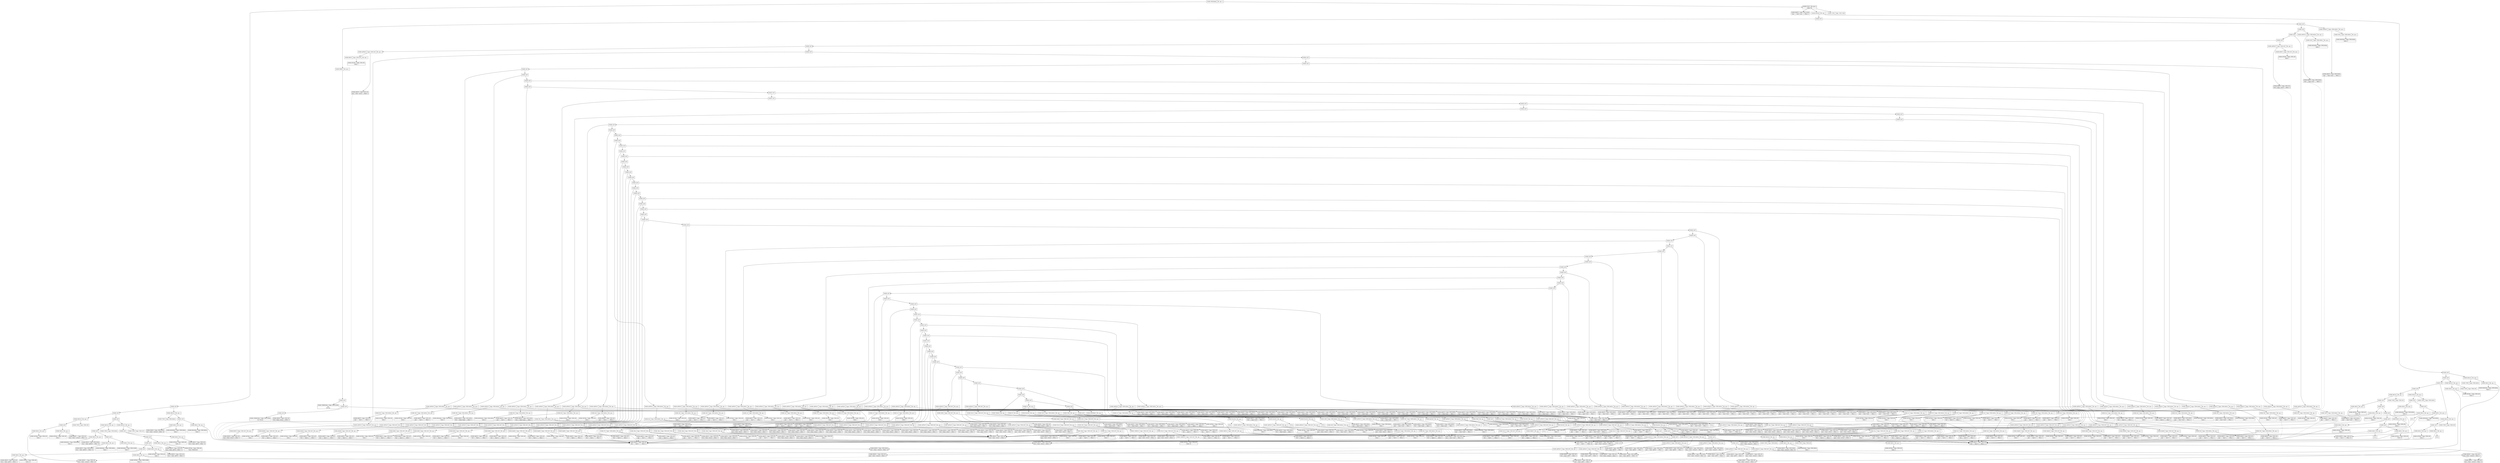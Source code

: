 digraph global_vars {
    N1 [shape=record, label="{{NODE PROGRAM|Nb. ops: 2}}"];
    N2 [shape=record, label="{{NODE LIST}}"];
    N3 [shape=record, label="{{NODE LIST}}"];
    N4 [shape=record, label="{{NODE LIST}}"];
    N5 [shape=record, label="{{NODE DECLS|Nb. ops: 2}}"];
    N6 [shape=record, label="{{NODE TYPE|Type: TYPE INT}}"];
    edge[tailclip=true];
    N5 -> N6
    N7 [shape=record, label="{{NODE LIST}}"];
    N8 [shape=record, label="{{NODE LIST}}"];
    N9 [shape=record, label="{{NODE LIST}}"];
    N10 [shape=record, label="{{NODE LIST}}"];
    N11 [shape=record, label="{{NODE DECL|Nb. ops: 2}}"];
    N12 [shape=record, label="{{NODE IDENT|Type: TYPE INT}|{<decl>Decl      |Ident: gINT1|Offset: 0}}"];
    edge[tailclip=true];
    N11 -> N12
    N13 [shape=record, label="{{NODE INTVAL|Type: TYPE NONE}|{Value: 0}}"];
    edge[tailclip=true];
    N11 -> N13
    edge[tailclip=true];
    N10 -> N11
    N14 [shape=record, label="{{NODE DECL|Nb. ops: 2}}"];
    N15 [shape=record, label="{{NODE IDENT|Type: TYPE INT}|{<decl>Decl      |Ident: gINT2|Offset: 4}}"];
    edge[tailclip=true];
    N14 -> N15
    N16 [shape=record, label="{{NODE INTVAL|Type: TYPE INT}|{Value: 20}}"];
    edge[tailclip=true];
    N14 -> N16
    edge[tailclip=true];
    N10 -> N14
    edge[tailclip=true];
    N9 -> N10
    N17 [shape=record, label="{{NODE DECL|Nb. ops: 2}}"];
    N18 [shape=record, label="{{NODE IDENT|Type: TYPE INT}|{<decl>Decl      |Ident: gINT3|Offset: 8}}"];
    edge[tailclip=true];
    N17 -> N18
    N19 [shape=record, label="{{NODE INTVAL|Type: TYPE INT}|{Value: 5}}"];
    edge[tailclip=true];
    N17 -> N19
    edge[tailclip=true];
    N9 -> N17
    edge[tailclip=true];
    N8 -> N9
    N20 [shape=record, label="{{NODE DECL|Nb. ops: 2}}"];
    N21 [shape=record, label="{{NODE IDENT|Type: TYPE INT}|{<decl>Decl      |Ident: gINT4|Offset: 12}}"];
    edge[tailclip=true];
    N20 -> N21
    N22 [shape=record, label="{{NODE INTVAL|Type: TYPE INT}|{Value: 268435455}}"];
    edge[tailclip=true];
    N20 -> N22
    edge[tailclip=true];
    N8 -> N20
    edge[tailclip=true];
    N7 -> N8
    N23 [shape=record, label="{{NODE DECL|Nb. ops: 2}}"];
    N24 [shape=record, label="{{NODE IDENT|Type: TYPE INT}|{<decl>Decl      |Ident: gINT5|Offset: 16}}"];
    edge[tailclip=true];
    N23 -> N24
    N25 [shape=record, label="{{NODE INTVAL|Type: TYPE INT}|{Value: 10}}"];
    edge[tailclip=true];
    N23 -> N25
    edge[tailclip=true];
    N7 -> N23
    edge[tailclip=true];
    N5 -> N7
    edge[tailclip=true];
    N4 -> N5
    N26 [shape=record, label="{{NODE DECLS|Nb. ops: 2}}"];
    N27 [shape=record, label="{{NODE TYPE|Type: TYPE BOOL}}"];
    edge[tailclip=true];
    N26 -> N27
    N28 [shape=record, label="{{NODE LIST}}"];
    N29 [shape=record, label="{{NODE LIST}}"];
    N30 [shape=record, label="{{NODE DECL|Nb. ops: 2}}"];
    N31 [shape=record, label="{{NODE IDENT|Type: TYPE BOOL}|{<decl>Decl      |Ident: gBOO1|Offset: 20}}"];
    edge[tailclip=true];
    N30 -> N31
    N32 [shape=record, label="{{NODE BOOLVAL|Type: TYPE NONE}|{Value: 0}}"];
    edge[tailclip=true];
    N30 -> N32
    edge[tailclip=true];
    N29 -> N30
    N33 [shape=record, label="{{NODE DECL|Nb. ops: 2}}"];
    N34 [shape=record, label="{{NODE IDENT|Type: TYPE BOOL}|{<decl>Decl      |Ident: gBOO2|Offset: 24}}"];
    edge[tailclip=true];
    N33 -> N34
    N35 [shape=record, label="{{NODE BOOLVAL|Type: TYPE BOOL}|{Value: 1}}"];
    edge[tailclip=true];
    N33 -> N35
    edge[tailclip=true];
    N29 -> N33
    edge[tailclip=true];
    N28 -> N29
    N36 [shape=record, label="{{NODE DECL|Nb. ops: 2}}"];
    N37 [shape=record, label="{{NODE IDENT|Type: TYPE BOOL}|{<decl>Decl      |Ident: gBOO3|Offset: 28}}"];
    edge[tailclip=true];
    N36 -> N37
    N38 [shape=record, label="{{NODE BOOLVAL|Type: TYPE BOOL}|{Value: 0}}"];
    edge[tailclip=true];
    N36 -> N38
    edge[tailclip=true];
    N28 -> N36
    edge[tailclip=true];
    N26 -> N28
    edge[tailclip=true];
    N4 -> N26
    edge[tailclip=true];
    N3 -> N4
    N39 [shape=record, label="{{NODE DECLS|Nb. ops: 2}}"];
    N40 [shape=record, label="{{NODE TYPE|Type: TYPE INT}}"];
    edge[tailclip=true];
    N39 -> N40
    N41 [shape=record, label="{{NODE LIST}}"];
    N42 [shape=record, label="{{NODE DECL|Nb. ops: 2}}"];
    N43 [shape=record, label="{{NODE IDENT|Type: TYPE INT}|{<decl>Decl      |Ident: context1|Offset: 32}}"];
    edge[tailclip=true];
    N42 -> N43
    N44 [shape=record, label="{{NODE INTVAL|Type: TYPE INT}|{Value: 1}}"];
    edge[tailclip=true];
    N42 -> N44
    edge[tailclip=true];
    N41 -> N42
    N45 [shape=record, label="{{NODE DECL|Nb. ops: 2}}"];
    N46 [shape=record, label="{{NODE IDENT|Type: TYPE INT}|{<decl>Decl      |Ident: context2|Offset: 36}}"];
    edge[tailclip=true];
    N45 -> N46
    N47 [shape=record, label="{{NODE INTVAL|Type: TYPE INT}|{Value: 2}}"];
    edge[tailclip=true];
    N45 -> N47
    edge[tailclip=true];
    N41 -> N45
    edge[tailclip=true];
    N39 -> N41
    edge[tailclip=true];
    N3 -> N39
    edge[tailclip=true];
    N2 -> N3
    N48 [shape=record, label="{{NODE DECLS|Nb. ops: 2}}"];
    N49 [shape=record, label="{{NODE TYPE|Type: TYPE BOOL}}"];
    edge[tailclip=true];
    N48 -> N49
    N50 [shape=record, label="{{NODE LIST}}"];
    N51 [shape=record, label="{{NODE DECL|Nb. ops: 2}}"];
    N52 [shape=record, label="{{NODE IDENT|Type: TYPE BOOL}|{<decl>Decl      |Ident: context3|Offset: 40}}"];
    edge[tailclip=true];
    N51 -> N52
    N53 [shape=record, label="{{NODE BOOLVAL|Type: TYPE BOOL}|{Value: 1}}"];
    edge[tailclip=true];
    N51 -> N53
    edge[tailclip=true];
    N50 -> N51
    N54 [shape=record, label="{{NODE DECL|Nb. ops: 2}}"];
    N55 [shape=record, label="{{NODE IDENT|Type: TYPE BOOL}|{<decl>Decl      |Ident: context4|Offset: 44}}"];
    edge[tailclip=true];
    N54 -> N55
    N56 [shape=record, label="{{NODE BOOLVAL|Type: TYPE BOOL}|{Value: 0}}"];
    edge[tailclip=true];
    N54 -> N56
    edge[tailclip=true];
    N50 -> N54
    edge[tailclip=true];
    N48 -> N50
    edge[tailclip=true];
    N2 -> N48
    edge[tailclip=true];
    N1 -> N2
    N57 [shape=record, label="{{NODE FUNC|Nb. ops: 3}|{offset: 60}}"];
    N58 [shape=record, label="{{NODE TYPE|Type: TYPE VOID}}"];
    edge[tailclip=true];
    N57 -> N58
    N59 [shape=record, label="{{NODE IDENT|Type: TYPE NONE}|{<decl>Decl      |Ident: main|Offset: 0}}"];
    edge[tailclip=true];
    N57 -> N59
    N60 [shape=record, label="{{NODE BLOCK|Nb. ops: 2}}"];
    N61 [shape=record, label="{{NODE LIST}}"];
    N62 [shape=record, label="{{NODE LIST}}"];
    N63 [shape=record, label="{{NODE LIST}}"];
    N64 [shape=record, label="{{NODE LIST}}"];
    N65 [shape=record, label="{{NODE DECLS|Nb. ops: 2}}"];
    N66 [shape=record, label="{{NODE TYPE|Type: TYPE INT}}"];
    edge[tailclip=true];
    N65 -> N66
    N67 [shape=record, label="{{NODE LIST}}"];
    N68 [shape=record, label="{{NODE LIST}}"];
    N69 [shape=record, label="{{NODE LIST}}"];
    N70 [shape=record, label="{{NODE LIST}}"];
    N71 [shape=record, label="{{NODE LIST}}"];
    N72 [shape=record, label="{{NODE DECL|Nb. ops: 2}}"];
    N73 [shape=record, label="{{NODE IDENT|Type: TYPE INT}|{<decl>Decl      |Ident: entier1|Offset: 0}}"];
    edge[tailclip=true];
    N72 -> N73
    N74 [shape=record, label="{{NULL}}"];
    edge[tailclip=true];
    N72 -> N74
    edge[tailclip=true];
    N71 -> N72
    N75 [shape=record, label="{{NODE DECL|Nb. ops: 2}}"];
    N76 [shape=record, label="{{NODE IDENT|Type: TYPE INT}|{<decl>Decl      |Ident: entier2|Offset: 4}}"];
    edge[tailclip=true];
    N75 -> N76
    N77 [shape=record, label="{{NODE INTVAL|Type: TYPE INT}|{Value: 32}}"];
    edge[tailclip=true];
    N75 -> N77
    edge[tailclip=true];
    N71 -> N75
    edge[tailclip=true];
    N70 -> N71
    N78 [shape=record, label="{{NODE DECL|Nb. ops: 2}}"];
    N79 [shape=record, label="{{NODE IDENT|Type: TYPE INT}|{<decl>Decl      |Ident: a|Offset: 8}}"];
    edge[tailclip=true];
    N78 -> N79
    N80 [shape=record, label="{{NODE INTVAL|Type: TYPE INT}|{Value: 1}}"];
    edge[tailclip=true];
    N78 -> N80
    edge[tailclip=true];
    N70 -> N78
    edge[tailclip=true];
    N69 -> N70
    N81 [shape=record, label="{{NODE DECL|Nb. ops: 2}}"];
    N82 [shape=record, label="{{NODE IDENT|Type: TYPE INT}|{<decl>Decl      |Ident: b|Offset: 12}}"];
    edge[tailclip=true];
    N81 -> N82
    N83 [shape=record, label="{{NODE INTVAL|Type: TYPE INT}|{Value: 2}}"];
    edge[tailclip=true];
    N81 -> N83
    edge[tailclip=true];
    N69 -> N81
    edge[tailclip=true];
    N68 -> N69
    N84 [shape=record, label="{{NODE DECL|Nb. ops: 2}}"];
    N85 [shape=record, label="{{NODE IDENT|Type: TYPE INT}|{<decl>Decl      |Ident: c|Offset: 16}}"];
    edge[tailclip=true];
    N84 -> N85
    N86 [shape=record, label="{{NODE INTVAL|Type: TYPE INT}|{Value: 3}}"];
    edge[tailclip=true];
    N84 -> N86
    edge[tailclip=true];
    N68 -> N84
    edge[tailclip=true];
    N67 -> N68
    N87 [shape=record, label="{{NODE DECL|Nb. ops: 2}}"];
    N88 [shape=record, label="{{NODE IDENT|Type: TYPE INT}|{<decl>Decl      |Ident: d|Offset: 20}}"];
    edge[tailclip=true];
    N87 -> N88
    N89 [shape=record, label="{{NODE INTVAL|Type: TYPE INT}|{Value: 16}}"];
    edge[tailclip=true];
    N87 -> N89
    edge[tailclip=true];
    N67 -> N87
    edge[tailclip=true];
    N65 -> N67
    edge[tailclip=true];
    N64 -> N65
    N90 [shape=record, label="{{NODE DECLS|Nb. ops: 2}}"];
    N91 [shape=record, label="{{NODE TYPE|Type: TYPE BOOL}}"];
    edge[tailclip=true];
    N90 -> N91
    N92 [shape=record, label="{{NODE LIST}}"];
    N93 [shape=record, label="{{NODE LIST}}"];
    N94 [shape=record, label="{{NODE DECL|Nb. ops: 2}}"];
    N95 [shape=record, label="{{NODE IDENT|Type: TYPE BOOL}|{<decl>Decl      |Ident: bool1|Offset: 24}}"];
    edge[tailclip=true];
    N94 -> N95
    N96 [shape=record, label="{{NULL}}"];
    edge[tailclip=true];
    N94 -> N96
    edge[tailclip=true];
    N93 -> N94
    N97 [shape=record, label="{{NODE DECL|Nb. ops: 2}}"];
    N98 [shape=record, label="{{NODE IDENT|Type: TYPE BOOL}|{<decl>Decl      |Ident: bool2|Offset: 28}}"];
    edge[tailclip=true];
    N97 -> N98
    N99 [shape=record, label="{{NODE BOOLVAL|Type: TYPE BOOL}|{Value: 1}}"];
    edge[tailclip=true];
    N97 -> N99
    edge[tailclip=true];
    N93 -> N97
    edge[tailclip=true];
    N92 -> N93
    N100 [shape=record, label="{{NODE DECL|Nb. ops: 2}}"];
    N101 [shape=record, label="{{NODE IDENT|Type: TYPE BOOL}|{<decl>Decl      |Ident: bool3|Offset: 32}}"];
    edge[tailclip=true];
    N100 -> N101
    N102 [shape=record, label="{{NODE BOOLVAL|Type: TYPE BOOL}|{Value: 0}}"];
    edge[tailclip=true];
    N100 -> N102
    edge[tailclip=true];
    N92 -> N100
    edge[tailclip=true];
    N90 -> N92
    edge[tailclip=true];
    N64 -> N90
    edge[tailclip=true];
    N63 -> N64
    N103 [shape=record, label="{{NODE DECLS|Nb. ops: 2}}"];
    N104 [shape=record, label="{{NODE TYPE|Type: TYPE INT}}"];
    edge[tailclip=true];
    N103 -> N104
    N105 [shape=record, label="{{NODE LIST}}"];
    N106 [shape=record, label="{{NODE DECL|Nb. ops: 2}}"];
    N107 [shape=record, label="{{NODE IDENT|Type: TYPE INT}|{<decl>Decl      |Ident: i|Offset: 36}}"];
    edge[tailclip=true];
    N106 -> N107
    N108 [shape=record, label="{{NULL}}"];
    edge[tailclip=true];
    N106 -> N108
    edge[tailclip=true];
    N105 -> N106
    N109 [shape=record, label="{{NODE DECL|Nb. ops: 2}}"];
    N110 [shape=record, label="{{NODE IDENT|Type: TYPE INT}|{<decl>Decl      |Ident: e|Offset: 40}}"];
    edge[tailclip=true];
    N109 -> N110
    N111 [shape=record, label="{{NODE INTVAL|Type: TYPE INT}|{Value: 5}}"];
    edge[tailclip=true];
    N109 -> N111
    edge[tailclip=true];
    N105 -> N109
    edge[tailclip=true];
    N103 -> N105
    edge[tailclip=true];
    N63 -> N103
    edge[tailclip=true];
    N62 -> N63
    N112 [shape=record, label="{{NODE DECLS|Nb. ops: 2}}"];
    N113 [shape=record, label="{{NODE TYPE|Type: TYPE INT}}"];
    edge[tailclip=true];
    N112 -> N113
    N114 [shape=record, label="{{NODE DECL|Nb. ops: 2}}"];
    N115 [shape=record, label="{{NODE IDENT|Type: TYPE INT}|{<decl>Decl      |Ident: context1|Offset: 44}}"];
    edge[tailclip=true];
    N114 -> N115
    N116 [shape=record, label="{{NODE INTVAL|Type: TYPE INT}|{Value: 3}}"];
    edge[tailclip=true];
    N114 -> N116
    edge[tailclip=true];
    N112 -> N114
    edge[tailclip=true];
    N62 -> N112
    edge[tailclip=true];
    N61 -> N62
    N117 [shape=record, label="{{NODE DECLS|Nb. ops: 2}}"];
    N118 [shape=record, label="{{NODE TYPE|Type: TYPE BOOL}}"];
    edge[tailclip=true];
    N117 -> N118
    N119 [shape=record, label="{{NODE DECL|Nb. ops: 2}}"];
    N120 [shape=record, label="{{NODE IDENT|Type: TYPE BOOL}|{<decl>Decl      |Ident: context3|Offset: 48}}"];
    edge[tailclip=true];
    N119 -> N120
    N121 [shape=record, label="{{NODE BOOLVAL|Type: TYPE BOOL}|{Value: 0}}"];
    edge[tailclip=true];
    N119 -> N121
    edge[tailclip=true];
    N117 -> N119
    edge[tailclip=true];
    N61 -> N117
    edge[tailclip=true];
    N60 -> N61
    N122 [shape=record, label="{{NODE LIST}}"];
    N123 [shape=record, label="{{NODE LIST}}"];
    N124 [shape=record, label="{{NODE LIST}}"];
    N125 [shape=record, label="{{NODE LIST}}"];
    N126 [shape=record, label="{{NODE LIST}}"];
    N127 [shape=record, label="{{NODE LIST}}"];
    N128 [shape=record, label="{{NODE LIST}}"];
    N129 [shape=record, label="{{NODE LIST}}"];
    N130 [shape=record, label="{{NODE LIST}}"];
    N131 [shape=record, label="{{NODE LIST}}"];
    N132 [shape=record, label="{{NODE LIST}}"];
    N133 [shape=record, label="{{NODE LIST}}"];
    N134 [shape=record, label="{{NODE LIST}}"];
    N135 [shape=record, label="{{NODE LIST}}"];
    N136 [shape=record, label="{{NODE LIST}}"];
    N137 [shape=record, label="{{NODE LIST}}"];
    N138 [shape=record, label="{{NODE LIST}}"];
    N139 [shape=record, label="{{NODE LIST}}"];
    N140 [shape=record, label="{{NODE LIST}}"];
    N141 [shape=record, label="{{NODE LIST}}"];
    N142 [shape=record, label="{{NODE LIST}}"];
    N143 [shape=record, label="{{NODE LIST}}"];
    N144 [shape=record, label="{{NODE LIST}}"];
    N145 [shape=record, label="{{NODE LIST}}"];
    N146 [shape=record, label="{{NODE LIST}}"];
    N147 [shape=record, label="{{NODE LIST}}"];
    N148 [shape=record, label="{{NODE LIST}}"];
    N149 [shape=record, label="{{NODE LIST}}"];
    N150 [shape=record, label="{{NODE LIST}}"];
    N151 [shape=record, label="{{NODE LIST}}"];
    N152 [shape=record, label="{{NODE LIST}}"];
    N153 [shape=record, label="{{NODE LIST}}"];
    N154 [shape=record, label="{{NODE LIST}}"];
    N155 [shape=record, label="{{NODE LIST}}"];
    N156 [shape=record, label="{{NODE LIST}}"];
    N157 [shape=record, label="{{NODE LIST}}"];
    N158 [shape=record, label="{{NODE LIST}}"];
    N159 [shape=record, label="{{NODE LIST}}"];
    N160 [shape=record, label="{{NODE LIST}}"];
    N161 [shape=record, label="{{NODE LIST}}"];
    N162 [shape=record, label="{{NODE LIST}}"];
    N163 [shape=record, label="{{NODE LIST}}"];
    N164 [shape=record, label="{{NODE LIST}}"];
    N165 [shape=record, label="{{NODE LIST}}"];
    N166 [shape=record, label="{{NODE LIST}}"];
    N167 [shape=record, label="{{NODE LIST}}"];
    N168 [shape=record, label="{{NODE LIST}}"];
    N169 [shape=record, label="{{NODE LIST}}"];
    N170 [shape=record, label="{{NODE LIST}}"];
    N171 [shape=record, label="{{NODE LIST}}"];
    N172 [shape=record, label="{{NODE LIST}}"];
    N173 [shape=record, label="{{NODE LIST}}"];
    N174 [shape=record, label="{{NODE LIST}}"];
    N175 [shape=record, label="{{NODE LIST}}"];
    N176 [shape=record, label="{{NODE LIST}}"];
    N177 [shape=record, label="{{NODE LIST}}"];
    N178 [shape=record, label="{{NODE LIST}}"];
    N179 [shape=record, label="{{NODE LIST}}"];
    N180 [shape=record, label="{{NODE LIST}}"];
    N181 [shape=record, label="{{NODE LIST}}"];
    N182 [shape=record, label="{{NODE LIST}}"];
    N183 [shape=record, label="{{NODE LIST}}"];
    N184 [shape=record, label="{{NODE LIST}}"];
    N185 [shape=record, label="{{NODE LIST}}"];
    N186 [shape=record, label="{{NODE LIST}}"];
    N187 [shape=record, label="{{NODE LIST}}"];
    N188 [shape=record, label="{{NODE LIST}}"];
    N189 [shape=record, label="{{NODE LIST}}"];
    N190 [shape=record, label="{{NODE LIST}}"];
    N191 [shape=record, label="{{NODE LIST}}"];
    N192 [shape=record, label="{{NODE LIST}}"];
    N193 [shape=record, label="{{NODE LIST}}"];
    N194 [shape=record, label="{{NODE LIST}}"];
    N195 [shape=record, label="{{NODE LIST}}"];
    N196 [shape=record, label="{{NODE LIST}}"];
    N197 [shape=record, label="{{NODE LIST}}"];
    N198 [shape=record, label="{{NODE LIST}}"];
    N199 [shape=record, label="{{NODE LIST}}"];
    N200 [shape=record, label="{{NODE AFFECT|Type: TYPE INT|Nb. ops: 2}}"];
    N201 [shape=record, label="{{NODE IDENT|Type: TYPE INT}|{<decl>Decl      |Ident: gINT1|Offset: 0}}"];
    edge[tailclip=false];
    "N201":decl:c -> "N12" [style=dashed]
    edge[tailclip=true];
    N200 -> N201
    N202 [shape=record, label="{{NODE IDENT|Type: TYPE INT}|{<decl>Decl      |Ident: context1|Offset: 0}}"];
    edge[tailclip=false];
    "N202":decl:c -> "N115" [style=dashed]
    edge[tailclip=true];
    N200 -> N202
    edge[tailclip=true];
    N199 -> N200
    N203 [shape=record, label="{{NODE AFFECT|Type: TYPE INT|Nb. ops: 2}}"];
    N204 [shape=record, label="{{NODE IDENT|Type: TYPE INT}|{<decl>Decl      |Ident: gINT1|Offset: 0}}"];
    edge[tailclip=false];
    "N204":decl:c -> "N12" [style=dashed]
    edge[tailclip=true];
    N203 -> N204
    N205 [shape=record, label="{{NODE IDENT|Type: TYPE INT}|{<decl>Decl      |Ident: context2|Offset: 0}}"];
    edge[tailclip=false];
    "N205":decl:c -> "N46" [style=dashed]
    edge[tailclip=true];
    N203 -> N205
    edge[tailclip=true];
    N199 -> N203
    edge[tailclip=true];
    N198 -> N199
    N206 [shape=record, label="{{NODE AFFECT|Type: TYPE BOOL|Nb. ops: 2}}"];
    N207 [shape=record, label="{{NODE IDENT|Type: TYPE BOOL}|{<decl>Decl      |Ident: gBOO1|Offset: 0}}"];
    edge[tailclip=false];
    "N207":decl:c -> "N31" [style=dashed]
    edge[tailclip=true];
    N206 -> N207
    N208 [shape=record, label="{{NODE IDENT|Type: TYPE BOOL}|{<decl>Decl      |Ident: context3|Offset: 0}}"];
    edge[tailclip=false];
    "N208":decl:c -> "N120" [style=dashed]
    edge[tailclip=true];
    N206 -> N208
    edge[tailclip=true];
    N198 -> N206
    edge[tailclip=true];
    N197 -> N198
    N209 [shape=record, label="{{NODE AFFECT|Type: TYPE BOOL|Nb. ops: 2}}"];
    N210 [shape=record, label="{{NODE IDENT|Type: TYPE BOOL}|{<decl>Decl      |Ident: gBOO1|Offset: 0}}"];
    edge[tailclip=false];
    "N210":decl:c -> "N31" [style=dashed]
    edge[tailclip=true];
    N209 -> N210
    N211 [shape=record, label="{{NODE IDENT|Type: TYPE BOOL}|{<decl>Decl      |Ident: context4|Offset: 0}}"];
    edge[tailclip=false];
    "N211":decl:c -> "N55" [style=dashed]
    edge[tailclip=true];
    N209 -> N211
    edge[tailclip=true];
    N197 -> N209
    edge[tailclip=true];
    N196 -> N197
    N212 [shape=record, label="{{NODE BLOCK|Nb. ops: 2}}"];
    N213 [shape=record, label="{{NODE LIST}}"];
    N214 [shape=record, label="{{NODE DECLS|Nb. ops: 2}}"];
    N215 [shape=record, label="{{NODE TYPE|Type: TYPE INT}}"];
    edge[tailclip=true];
    N214 -> N215
    N216 [shape=record, label="{{NODE DECL|Nb. ops: 2}}"];
    N217 [shape=record, label="{{NODE IDENT|Type: TYPE INT}|{<decl>Decl      |Ident: context2|Offset: 52}}"];
    edge[tailclip=true];
    N216 -> N217
    N218 [shape=record, label="{{NODE INTVAL|Type: TYPE INT}|{Value: 4}}"];
    edge[tailclip=true];
    N216 -> N218
    edge[tailclip=true];
    N214 -> N216
    edge[tailclip=true];
    N213 -> N214
    N219 [shape=record, label="{{NODE DECLS|Nb. ops: 2}}"];
    N220 [shape=record, label="{{NODE TYPE|Type: TYPE BOOL}}"];
    edge[tailclip=true];
    N219 -> N220
    N221 [shape=record, label="{{NODE DECL|Nb. ops: 2}}"];
    N222 [shape=record, label="{{NODE IDENT|Type: TYPE BOOL}|{<decl>Decl      |Ident: context4|Offset: 56}}"];
    edge[tailclip=true];
    N221 -> N222
    N223 [shape=record, label="{{NODE BOOLVAL|Type: TYPE BOOL}|{Value: 1}}"];
    edge[tailclip=true];
    N221 -> N223
    edge[tailclip=true];
    N219 -> N221
    edge[tailclip=true];
    N213 -> N219
    edge[tailclip=true];
    N212 -> N213
    N224 [shape=record, label="{{NODE LIST}}"];
    N225 [shape=record, label="{{NODE LIST}}"];
    N226 [shape=record, label="{{NODE LIST}}"];
    N227 [shape=record, label="{{NODE AFFECT|Type: TYPE INT|Nb. ops: 2}}"];
    N228 [shape=record, label="{{NODE IDENT|Type: TYPE INT}|{<decl>Decl      |Ident: gINT1|Offset: 0}}"];
    edge[tailclip=false];
    "N228":decl:c -> "N12" [style=dashed]
    edge[tailclip=true];
    N227 -> N228
    N229 [shape=record, label="{{NODE IDENT|Type: TYPE INT}|{<decl>Decl      |Ident: context1|Offset: 0}}"];
    edge[tailclip=false];
    "N229":decl:c -> "N115" [style=dashed]
    edge[tailclip=true];
    N227 -> N229
    edge[tailclip=true];
    N226 -> N227
    N230 [shape=record, label="{{NODE AFFECT|Type: TYPE INT|Nb. ops: 2}}"];
    N231 [shape=record, label="{{NODE IDENT|Type: TYPE INT}|{<decl>Decl      |Ident: gINT1|Offset: 0}}"];
    edge[tailclip=false];
    "N231":decl:c -> "N12" [style=dashed]
    edge[tailclip=true];
    N230 -> N231
    N232 [shape=record, label="{{NODE IDENT|Type: TYPE INT}|{<decl>Decl      |Ident: context2|Offset: 0}}"];
    edge[tailclip=false];
    "N232":decl:c -> "N217" [style=dashed]
    edge[tailclip=true];
    N230 -> N232
    edge[tailclip=true];
    N226 -> N230
    edge[tailclip=true];
    N225 -> N226
    N233 [shape=record, label="{{NODE AFFECT|Type: TYPE BOOL|Nb. ops: 2}}"];
    N234 [shape=record, label="{{NODE IDENT|Type: TYPE BOOL}|{<decl>Decl      |Ident: gBOO1|Offset: 0}}"];
    edge[tailclip=false];
    "N234":decl:c -> "N31" [style=dashed]
    edge[tailclip=true];
    N233 -> N234
    N235 [shape=record, label="{{NODE IDENT|Type: TYPE BOOL}|{<decl>Decl      |Ident: context3|Offset: 0}}"];
    edge[tailclip=false];
    "N235":decl:c -> "N120" [style=dashed]
    edge[tailclip=true];
    N233 -> N235
    edge[tailclip=true];
    N225 -> N233
    edge[tailclip=true];
    N224 -> N225
    N236 [shape=record, label="{{NODE AFFECT|Type: TYPE BOOL|Nb. ops: 2}}"];
    N237 [shape=record, label="{{NODE IDENT|Type: TYPE BOOL}|{<decl>Decl      |Ident: gBOO1|Offset: 0}}"];
    edge[tailclip=false];
    "N237":decl:c -> "N31" [style=dashed]
    edge[tailclip=true];
    N236 -> N237
    N238 [shape=record, label="{{NODE IDENT|Type: TYPE BOOL}|{<decl>Decl      |Ident: context4|Offset: 0}}"];
    edge[tailclip=false];
    "N238":decl:c -> "N222" [style=dashed]
    edge[tailclip=true];
    N236 -> N238
    edge[tailclip=true];
    N224 -> N236
    edge[tailclip=true];
    N212 -> N224
    edge[tailclip=true];
    N196 -> N212
    edge[tailclip=true];
    N195 -> N196
    N239 [shape=record, label="{{NODE FOR|Nb. ops: 4}}"];
    N240 [shape=record, label="{{NODE AFFECT|Type: TYPE INT|Nb. ops: 2}}"];
    N241 [shape=record, label="{{NODE IDENT|Type: TYPE INT}|{<decl>Decl      |Ident: i|Offset: 0}}"];
    edge[tailclip=false];
    "N241":decl:c -> "N107" [style=dashed]
    edge[tailclip=true];
    N240 -> N241
    N242 [shape=record, label="{{NODE INTVAL|Type: TYPE INT}|{Value: 0}}"];
    edge[tailclip=true];
    N240 -> N242
    edge[tailclip=true];
    N239 -> N240
    N243 [shape=record, label="{{NODE LT|Type: TYPE BOOL|Nb. ops: 2}}"];
    N244 [shape=record, label="{{NODE IDENT|Type: TYPE INT}|{<decl>Decl      |Ident: i|Offset: 0}}"];
    edge[tailclip=false];
    "N244":decl:c -> "N107" [style=dashed]
    edge[tailclip=true];
    N243 -> N244
    N245 [shape=record, label="{{NODE IDENT|Type: TYPE INT}|{<decl>Decl      |Ident: e|Offset: 0}}"];
    edge[tailclip=false];
    "N245":decl:c -> "N110" [style=dashed]
    edge[tailclip=true];
    N243 -> N245
    edge[tailclip=true];
    N239 -> N243
    N246 [shape=record, label="{{NODE AFFECT|Type: TYPE INT|Nb. ops: 2}}"];
    N247 [shape=record, label="{{NODE IDENT|Type: TYPE INT}|{<decl>Decl      |Ident: i|Offset: 0}}"];
    edge[tailclip=false];
    "N247":decl:c -> "N107" [style=dashed]
    edge[tailclip=true];
    N246 -> N247
    N248 [shape=record, label="{{NODE PLUS|Type: TYPE INT|Nb. ops: 2}}"];
    N249 [shape=record, label="{{NODE IDENT|Type: TYPE INT}|{<decl>Decl      |Ident: i|Offset: 0}}"];
    edge[tailclip=false];
    "N249":decl:c -> "N107" [style=dashed]
    edge[tailclip=true];
    N248 -> N249
    N250 [shape=record, label="{{NODE INTVAL|Type: TYPE INT}|{Value: 1}}"];
    edge[tailclip=true];
    N248 -> N250
    edge[tailclip=true];
    N246 -> N248
    edge[tailclip=true];
    N239 -> N246
    N251 [shape=record, label="{{NODE BLOCK|Nb. ops: 2}}"];
    N252 [shape=record, label="{{NULL}}"];
    edge[tailclip=true];
    N251 -> N252
    N253 [shape=record, label="{{NODE PRINT|Nb. ops: 1}}"];
    N254 [shape=record, label="{{NODE STRINGVAL|Type: TYPE NONE}|{val: Coucou}}"];
    edge[tailclip=true];
    N253 -> N254
    edge[tailclip=true];
    N251 -> N253
    edge[tailclip=true];
    N239 -> N251
    edge[tailclip=true];
    N195 -> N239
    edge[tailclip=true];
    N194 -> N195
    N255 [shape=record, label="{{NODE FOR|Nb. ops: 4}}"];
    N256 [shape=record, label="{{NODE AFFECT|Type: TYPE BOOL|Nb. ops: 2}}"];
    N257 [shape=record, label="{{NODE IDENT|Type: TYPE BOOL}|{<decl>Decl      |Ident: bool2|Offset: 0}}"];
    edge[tailclip=false];
    "N257":decl:c -> "N98" [style=dashed]
    edge[tailclip=true];
    N256 -> N257
    N258 [shape=record, label="{{NODE BOOLVAL|Type: TYPE BOOL}|{Value: 1}}"];
    edge[tailclip=true];
    N256 -> N258
    edge[tailclip=true];
    N255 -> N256
    N259 [shape=record, label="{{NODE NE|Type: TYPE BOOL|Nb. ops: 2}}"];
    N260 [shape=record, label="{{NODE IDENT|Type: TYPE BOOL}|{<decl>Decl      |Ident: bool2|Offset: 0}}"];
    edge[tailclip=false];
    "N260":decl:c -> "N98" [style=dashed]
    edge[tailclip=true];
    N259 -> N260
    N261 [shape=record, label="{{NODE IDENT|Type: TYPE BOOL}|{<decl>Decl      |Ident: bool3|Offset: 0}}"];
    edge[tailclip=false];
    "N261":decl:c -> "N101" [style=dashed]
    edge[tailclip=true];
    N259 -> N261
    edge[tailclip=true];
    N255 -> N259
    N262 [shape=record, label="{{NODE AFFECT|Type: TYPE INT|Nb. ops: 2}}"];
    N263 [shape=record, label="{{NODE IDENT|Type: TYPE INT}|{<decl>Decl      |Ident: i|Offset: 0}}"];
    edge[tailclip=false];
    "N263":decl:c -> "N107" [style=dashed]
    edge[tailclip=true];
    N262 -> N263
    N264 [shape=record, label="{{NODE PLUS|Type: TYPE INT|Nb. ops: 2}}"];
    N265 [shape=record, label="{{NODE IDENT|Type: TYPE INT}|{<decl>Decl      |Ident: i|Offset: 0}}"];
    edge[tailclip=false];
    "N265":decl:c -> "N107" [style=dashed]
    edge[tailclip=true];
    N264 -> N265
    N266 [shape=record, label="{{NODE INTVAL|Type: TYPE INT}|{Value: 1}}"];
    edge[tailclip=true];
    N264 -> N266
    edge[tailclip=true];
    N262 -> N264
    edge[tailclip=true];
    N255 -> N262
    N267 [shape=record, label="{{NODE BLOCK|Nb. ops: 2}}"];
    N268 [shape=record, label="{{NULL}}"];
    edge[tailclip=true];
    N267 -> N268
    N269 [shape=record, label="{{NODE AFFECT|Type: TYPE BOOL|Nb. ops: 2}}"];
    N270 [shape=record, label="{{NODE IDENT|Type: TYPE BOOL}|{<decl>Decl      |Ident: bool2|Offset: 0}}"];
    edge[tailclip=false];
    "N270":decl:c -> "N98" [style=dashed]
    edge[tailclip=true];
    N269 -> N270
    N271 [shape=record, label="{{NODE BOOLVAL|Type: TYPE BOOL}|{Value: 0}}"];
    edge[tailclip=true];
    N269 -> N271
    edge[tailclip=true];
    N267 -> N269
    edge[tailclip=true];
    N255 -> N267
    edge[tailclip=true];
    N194 -> N255
    edge[tailclip=true];
    N193 -> N194
    N272 [shape=record, label="{{NODE IF|Nb. ops: 3}}"];
    N273 [shape=record, label="{{NODE NOT|Type: TYPE BOOL|Nb. ops: 1}}"];
    N274 [shape=record, label="{{NODE IDENT|Type: TYPE BOOL}|{<decl>Decl      |Ident: bool2|Offset: 0}}"];
    edge[tailclip=false];
    "N274":decl:c -> "N98" [style=dashed]
    edge[tailclip=true];
    N273 -> N274
    edge[tailclip=true];
    N272 -> N273
    N275 [shape=record, label="{{NODE BLOCK|Nb. ops: 2}}"];
    N276 [shape=record, label="{{NULL}}"];
    edge[tailclip=true];
    N275 -> N276
    N277 [shape=record, label="{{NODE AFFECT|Type: TYPE BOOL|Nb. ops: 2}}"];
    N278 [shape=record, label="{{NODE IDENT|Type: TYPE BOOL}|{<decl>Decl      |Ident: bool2|Offset: 0}}"];
    edge[tailclip=false];
    "N278":decl:c -> "N98" [style=dashed]
    edge[tailclip=true];
    N277 -> N278
    N279 [shape=record, label="{{NODE BOOLVAL|Type: TYPE BOOL}|{Value: 1}}"];
    edge[tailclip=true];
    N277 -> N279
    edge[tailclip=true];
    N275 -> N277
    edge[tailclip=true];
    N272 -> N275
    N280 [shape=record, label="{{NODE IF|Nb. ops: 3}}"];
    N281 [shape=record, label="{{NODE AND|Type: TYPE BOOL|Nb. ops: 2}}"];
    N282 [shape=record, label="{{NODE IDENT|Type: TYPE BOOL}|{<decl>Decl      |Ident: bool2|Offset: 0}}"];
    edge[tailclip=false];
    "N282":decl:c -> "N98" [style=dashed]
    edge[tailclip=true];
    N281 -> N282
    N283 [shape=record, label="{{NODE OR|Type: TYPE BOOL|Nb. ops: 2}}"];
    N284 [shape=record, label="{{NODE EQ|Type: TYPE BOOL|Nb. ops: 2}}"];
    N285 [shape=record, label="{{NODE IDENT|Type: TYPE INT}|{<decl>Decl      |Ident: a|Offset: 0}}"];
    edge[tailclip=false];
    "N285":decl:c -> "N79" [style=dashed]
    edge[tailclip=true];
    N284 -> N285
    N286 [shape=record, label="{{NODE INTVAL|Type: TYPE INT}|{Value: 1}}"];
    edge[tailclip=true];
    N284 -> N286
    edge[tailclip=true];
    N283 -> N284
    N287 [shape=record, label="{{NODE EQ|Type: TYPE BOOL|Nb. ops: 2}}"];
    N288 [shape=record, label="{{NODE IDENT|Type: TYPE INT}|{<decl>Decl      |Ident: b|Offset: 0}}"];
    edge[tailclip=false];
    "N288":decl:c -> "N82" [style=dashed]
    edge[tailclip=true];
    N287 -> N288
    N289 [shape=record, label="{{NODE INTVAL|Type: TYPE INT}|{Value: 1}}"];
    edge[tailclip=true];
    N287 -> N289
    edge[tailclip=true];
    N283 -> N287
    edge[tailclip=true];
    N281 -> N283
    edge[tailclip=true];
    N280 -> N281
    N290 [shape=record, label="{{NODE BLOCK|Nb. ops: 2}}"];
    N291 [shape=record, label="{{NULL}}"];
    edge[tailclip=true];
    N290 -> N291
    N292 [shape=record, label="{{NODE AFFECT|Type: TYPE INT|Nb. ops: 2}}"];
    N293 [shape=record, label="{{NODE IDENT|Type: TYPE INT}|{<decl>Decl      |Ident: entier1|Offset: 0}}"];
    edge[tailclip=false];
    "N293":decl:c -> "N73" [style=dashed]
    edge[tailclip=true];
    N292 -> N293
    N294 [shape=record, label="{{NODE INTVAL|Type: TYPE INT}|{Value: 0}}"];
    edge[tailclip=true];
    N292 -> N294
    edge[tailclip=true];
    N290 -> N292
    edge[tailclip=true];
    N280 -> N290
    N295 [shape=record, label="{{NODE BLOCK|Nb. ops: 2}}"];
    N296 [shape=record, label="{{NULL}}"];
    edge[tailclip=true];
    N295 -> N296
    N297 [shape=record, label="{{NODE AFFECT|Type: TYPE INT|Nb. ops: 2}}"];
    N298 [shape=record, label="{{NODE IDENT|Type: TYPE INT}|{<decl>Decl      |Ident: entier1|Offset: 0}}"];
    edge[tailclip=false];
    "N298":decl:c -> "N73" [style=dashed]
    edge[tailclip=true];
    N297 -> N298
    N299 [shape=record, label="{{NODE INTVAL|Type: TYPE INT}|{Value: 1}}"];
    edge[tailclip=true];
    N297 -> N299
    edge[tailclip=true];
    N295 -> N297
    edge[tailclip=true];
    N280 -> N295
    edge[tailclip=true];
    N272 -> N280
    edge[tailclip=true];
    N193 -> N272
    edge[tailclip=true];
    N192 -> N193
    N300 [shape=record, label="{{NODE WHILE|Nb. ops: 2}}"];
    N301 [shape=record, label="{{NODE IDENT|Type: TYPE BOOL}|{<decl>Decl      |Ident: bool2|Offset: 0}}"];
    edge[tailclip=false];
    "N301":decl:c -> "N98" [style=dashed]
    edge[tailclip=true];
    N300 -> N301
    N302 [shape=record, label="{{NODE BLOCK|Nb. ops: 2}}"];
    N303 [shape=record, label="{{NULL}}"];
    edge[tailclip=true];
    N302 -> N303
    N304 [shape=record, label="{{NODE AFFECT|Type: TYPE BOOL|Nb. ops: 2}}"];
    N305 [shape=record, label="{{NODE IDENT|Type: TYPE BOOL}|{<decl>Decl      |Ident: bool2|Offset: 0}}"];
    edge[tailclip=false];
    "N305":decl:c -> "N98" [style=dashed]
    edge[tailclip=true];
    N304 -> N305
    N306 [shape=record, label="{{NODE BOOLVAL|Type: TYPE BOOL}|{Value: 0}}"];
    edge[tailclip=true];
    N304 -> N306
    edge[tailclip=true];
    N302 -> N304
    edge[tailclip=true];
    N300 -> N302
    edge[tailclip=true];
    N192 -> N300
    edge[tailclip=true];
    N191 -> N192
    N307 [shape=record, label="{{NODE DOWHILE|Nb. ops: 2}}"];
    N308 [shape=record, label="{{NODE BLOCK|Nb. ops: 2}}"];
    N309 [shape=record, label="{{NULL}}"];
    edge[tailclip=true];
    N308 -> N309
    N310 [shape=record, label="{{NODE AFFECT|Type: TYPE BOOL|Nb. ops: 2}}"];
    N311 [shape=record, label="{{NODE IDENT|Type: TYPE BOOL}|{<decl>Decl      |Ident: bool2|Offset: 0}}"];
    edge[tailclip=false];
    "N311":decl:c -> "N98" [style=dashed]
    edge[tailclip=true];
    N310 -> N311
    N312 [shape=record, label="{{NODE BOOLVAL|Type: TYPE BOOL}|{Value: 1}}"];
    edge[tailclip=true];
    N310 -> N312
    edge[tailclip=true];
    N308 -> N310
    edge[tailclip=true];
    N307 -> N308
    N313 [shape=record, label="{{NODE EQ|Type: TYPE BOOL|Nb. ops: 2}}"];
    N314 [shape=record, label="{{NODE IDENT|Type: TYPE BOOL}|{<decl>Decl      |Ident: bool2|Offset: 0}}"];
    edge[tailclip=false];
    "N314":decl:c -> "N98" [style=dashed]
    edge[tailclip=true];
    N313 -> N314
    N315 [shape=record, label="{{NODE BOOLVAL|Type: TYPE BOOL}|{Value: 0}}"];
    edge[tailclip=true];
    N313 -> N315
    edge[tailclip=true];
    N307 -> N313
    edge[tailclip=true];
    N191 -> N307
    edge[tailclip=true];
    N190 -> N191
    N316 [shape=record, label="{{NODE AFFECT|Type: TYPE INT|Nb. ops: 2}}"];
    N317 [shape=record, label="{{NODE IDENT|Type: TYPE INT}|{<decl>Decl      |Ident: entier1|Offset: 0}}"];
    edge[tailclip=false];
    "N317":decl:c -> "N73" [style=dashed]
    edge[tailclip=true];
    N316 -> N317
    N318 [shape=record, label="{{NODE PLUS|Type: TYPE INT|Nb. ops: 2}}"];
    N319 [shape=record, label="{{NODE MINUS|Type: TYPE INT|Nb. ops: 2}}"];
    N320 [shape=record, label="{{NODE IDENT|Type: TYPE INT}|{<decl>Decl      |Ident: b|Offset: 0}}"];
    edge[tailclip=false];
    "N320":decl:c -> "N82" [style=dashed]
    edge[tailclip=true];
    N319 -> N320
    N321 [shape=record, label="{{NODE IDENT|Type: TYPE INT}|{<decl>Decl      |Ident: a|Offset: 0}}"];
    edge[tailclip=false];
    "N321":decl:c -> "N79" [style=dashed]
    edge[tailclip=true];
    N319 -> N321
    edge[tailclip=true];
    N318 -> N319
    N322 [shape=record, label="{{NODE MUL|Type: TYPE INT|Nb. ops: 2}}"];
    N323 [shape=record, label="{{NODE DIV|Type: TYPE INT|Nb. ops: 2}}"];
    N324 [shape=record, label="{{NODE PLUS|Type: TYPE INT|Nb. ops: 2}}"];
    N325 [shape=record, label="{{NODE UMINUS|Type: TYPE INT|Nb. ops: 1}}"];
    N326 [shape=record, label="{{NODE INTVAL|Type: TYPE INT}|{Value: 32}}"];
    edge[tailclip=true];
    N325 -> N326
    edge[tailclip=true];
    N324 -> N325
    N327 [shape=record, label="{{NODE IDENT|Type: TYPE INT}|{<decl>Decl      |Ident: entier2|Offset: 0}}"];
    edge[tailclip=false];
    "N327":decl:c -> "N76" [style=dashed]
    edge[tailclip=true];
    N324 -> N327
    edge[tailclip=true];
    N323 -> N324
    N328 [shape=record, label="{{NODE IDENT|Type: TYPE INT}|{<decl>Decl      |Ident: d|Offset: 0}}"];
    edge[tailclip=false];
    "N328":decl:c -> "N88" [style=dashed]
    edge[tailclip=true];
    N323 -> N328
    edge[tailclip=true];
    N322 -> N323
    N329 [shape=record, label="{{NODE INTVAL|Type: TYPE INT}|{Value: 2}}"];
    edge[tailclip=true];
    N322 -> N329
    edge[tailclip=true];
    N318 -> N322
    edge[tailclip=true];
    N316 -> N318
    edge[tailclip=true];
    N190 -> N316
    edge[tailclip=true];
    N189 -> N190
    N330 [shape=record, label="{{NODE AFFECT|Type: TYPE INT|Nb. ops: 2}}"];
    N331 [shape=record, label="{{NODE IDENT|Type: TYPE INT}|{<decl>Decl      |Ident: entier1|Offset: 0}}"];
    edge[tailclip=false];
    "N331":decl:c -> "N73" [style=dashed]
    edge[tailclip=true];
    N330 -> N331
    N332 [shape=record, label="{{NODE UMINUS|Type: TYPE INT|Nb. ops: 1}}"];
    N333 [shape=record, label="{{NODE IDENT|Type: TYPE INT}|{<decl>Decl      |Ident: entier2|Offset: 0}}"];
    edge[tailclip=false];
    "N333":decl:c -> "N76" [style=dashed]
    edge[tailclip=true];
    N332 -> N333
    edge[tailclip=true];
    N330 -> N332
    edge[tailclip=true];
    N189 -> N330
    edge[tailclip=true];
    N188 -> N189
    N334 [shape=record, label="{{NODE AFFECT|Type: TYPE INT|Nb. ops: 2}}"];
    N335 [shape=record, label="{{NODE IDENT|Type: TYPE INT}|{<decl>Decl      |Ident: entier1|Offset: 0}}"];
    edge[tailclip=false];
    "N335":decl:c -> "N73" [style=dashed]
    edge[tailclip=true];
    N334 -> N335
    N336 [shape=record, label="{{NODE MOD|Type: TYPE INT|Nb. ops: 2}}"];
    N337 [shape=record, label="{{NODE IDENT|Type: TYPE INT}|{<decl>Decl      |Ident: entier2|Offset: 0}}"];
    edge[tailclip=false];
    "N337":decl:c -> "N76" [style=dashed]
    edge[tailclip=true];
    N336 -> N337
    N338 [shape=record, label="{{NODE MOD|Type: TYPE INT|Nb. ops: 2}}"];
    N339 [shape=record, label="{{NODE PLUS|Type: TYPE INT|Nb. ops: 2}}"];
    N340 [shape=record, label="{{NODE IDENT|Type: TYPE INT}|{<decl>Decl      |Ident: d|Offset: 0}}"];
    edge[tailclip=false];
    "N340":decl:c -> "N88" [style=dashed]
    edge[tailclip=true];
    N339 -> N340
    N341 [shape=record, label="{{NODE IDENT|Type: TYPE INT}|{<decl>Decl      |Ident: a|Offset: 0}}"];
    edge[tailclip=false];
    "N341":decl:c -> "N79" [style=dashed]
    edge[tailclip=true];
    N339 -> N341
    edge[tailclip=true];
    N338 -> N339
    N342 [shape=record, label="{{NODE IDENT|Type: TYPE INT}|{<decl>Decl      |Ident: c|Offset: 0}}"];
    edge[tailclip=false];
    "N342":decl:c -> "N85" [style=dashed]
    edge[tailclip=true];
    N338 -> N342
    edge[tailclip=true];
    N336 -> N338
    edge[tailclip=true];
    N334 -> N336
    edge[tailclip=true];
    N188 -> N334
    edge[tailclip=true];
    N187 -> N188
    N343 [shape=record, label="{{NODE AFFECT|Type: TYPE INT|Nb. ops: 2}}"];
    N344 [shape=record, label="{{NODE IDENT|Type: TYPE INT}|{<decl>Decl      |Ident: entier1|Offset: 0}}"];
    edge[tailclip=false];
    "N344":decl:c -> "N73" [style=dashed]
    edge[tailclip=true];
    N343 -> N344
    N345 [shape=record, label="{{NODE SLL|Type: TYPE INT|Nb. ops: 2}}"];
    N346 [shape=record, label="{{NODE IDENT|Type: TYPE INT}|{<decl>Decl      |Ident: a|Offset: 0}}"];
    edge[tailclip=false];
    "N346":decl:c -> "N79" [style=dashed]
    edge[tailclip=true];
    N345 -> N346
    N347 [shape=record, label="{{NODE SLL|Type: TYPE INT|Nb. ops: 2}}"];
    N348 [shape=record, label="{{NODE IDENT|Type: TYPE INT}|{<decl>Decl      |Ident: b|Offset: 0}}"];
    edge[tailclip=false];
    "N348":decl:c -> "N82" [style=dashed]
    edge[tailclip=true];
    N347 -> N348
    N349 [shape=record, label="{{NODE INTVAL|Type: TYPE INT}|{Value: 1}}"];
    edge[tailclip=true];
    N347 -> N349
    edge[tailclip=true];
    N345 -> N347
    edge[tailclip=true];
    N343 -> N345
    edge[tailclip=true];
    N187 -> N343
    edge[tailclip=true];
    N186 -> N187
    N350 [shape=record, label="{{NODE AFFECT|Type: TYPE INT|Nb. ops: 2}}"];
    N351 [shape=record, label="{{NODE IDENT|Type: TYPE INT}|{<decl>Decl      |Ident: entier1|Offset: 0}}"];
    edge[tailclip=false];
    "N351":decl:c -> "N73" [style=dashed]
    edge[tailclip=true];
    N350 -> N351
    N352 [shape=record, label="{{NODE SLL|Type: TYPE INT|Nb. ops: 2}}"];
    N353 [shape=record, label="{{NODE IDENT|Type: TYPE INT}|{<decl>Decl      |Ident: a|Offset: 0}}"];
    edge[tailclip=false];
    "N353":decl:c -> "N79" [style=dashed]
    edge[tailclip=true];
    N352 -> N353
    N354 [shape=record, label="{{NODE INTVAL|Type: TYPE INT}|{Value: 2}}"];
    edge[tailclip=true];
    N352 -> N354
    edge[tailclip=true];
    N350 -> N352
    edge[tailclip=true];
    N186 -> N350
    edge[tailclip=true];
    N185 -> N186
    N355 [shape=record, label="{{NODE AFFECT|Type: TYPE INT|Nb. ops: 2}}"];
    N356 [shape=record, label="{{NODE IDENT|Type: TYPE INT}|{<decl>Decl      |Ident: entier1|Offset: 0}}"];
    edge[tailclip=false];
    "N356":decl:c -> "N73" [style=dashed]
    edge[tailclip=true];
    N355 -> N356
    N357 [shape=record, label="{{NODE SRA|Type: TYPE INT|Nb. ops: 2}}"];
    N358 [shape=record, label="{{NODE IDENT|Type: TYPE INT}|{<decl>Decl      |Ident: entier2|Offset: 0}}"];
    edge[tailclip=false];
    "N358":decl:c -> "N76" [style=dashed]
    edge[tailclip=true];
    N357 -> N358
    N359 [shape=record, label="{{NODE INTVAL|Type: TYPE INT}|{Value: 1}}"];
    edge[tailclip=true];
    N357 -> N359
    edge[tailclip=true];
    N355 -> N357
    edge[tailclip=true];
    N185 -> N355
    edge[tailclip=true];
    N184 -> N185
    N360 [shape=record, label="{{NODE AFFECT|Type: TYPE INT|Nb. ops: 2}}"];
    N361 [shape=record, label="{{NODE IDENT|Type: TYPE INT}|{<decl>Decl      |Ident: entier1|Offset: 0}}"];
    edge[tailclip=false];
    "N361":decl:c -> "N73" [style=dashed]
    edge[tailclip=true];
    N360 -> N361
    N362 [shape=record, label="{{NODE SRA|Type: TYPE INT|Nb. ops: 2}}"];
    N363 [shape=record, label="{{NODE IDENT|Type: TYPE INT}|{<decl>Decl      |Ident: entier2|Offset: 0}}"];
    edge[tailclip=false];
    "N363":decl:c -> "N76" [style=dashed]
    edge[tailclip=true];
    N362 -> N363
    N364 [shape=record, label="{{NODE INTVAL|Type: TYPE INT}|{Value: 1}}"];
    edge[tailclip=true];
    N362 -> N364
    edge[tailclip=true];
    N360 -> N362
    edge[tailclip=true];
    N184 -> N360
    edge[tailclip=true];
    N183 -> N184
    N365 [shape=record, label="{{NODE AFFECT|Type: TYPE INT|Nb. ops: 2}}"];
    N366 [shape=record, label="{{NODE IDENT|Type: TYPE INT}|{<decl>Decl      |Ident: entier1|Offset: 0}}"];
    edge[tailclip=false];
    "N366":decl:c -> "N73" [style=dashed]
    edge[tailclip=true];
    N365 -> N366
    N367 [shape=record, label="{{NODE SRA|Type: TYPE INT|Nb. ops: 2}}"];
    N368 [shape=record, label="{{NODE IDENT|Type: TYPE INT}|{<decl>Decl      |Ident: entier2|Offset: 0}}"];
    edge[tailclip=false];
    "N368":decl:c -> "N76" [style=dashed]
    edge[tailclip=true];
    N367 -> N368
    N369 [shape=record, label="{{NODE IDENT|Type: TYPE INT}|{<decl>Decl      |Ident: a|Offset: 0}}"];
    edge[tailclip=false];
    "N369":decl:c -> "N79" [style=dashed]
    edge[tailclip=true];
    N367 -> N369
    edge[tailclip=true];
    N365 -> N367
    edge[tailclip=true];
    N183 -> N365
    edge[tailclip=true];
    N182 -> N183
    N370 [shape=record, label="{{NODE AFFECT|Type: TYPE INT|Nb. ops: 2}}"];
    N371 [shape=record, label="{{NODE IDENT|Type: TYPE INT}|{<decl>Decl      |Ident: entier1|Offset: 0}}"];
    edge[tailclip=false];
    "N371":decl:c -> "N73" [style=dashed]
    edge[tailclip=true];
    N370 -> N371
    N372 [shape=record, label="{{NODE SRL|Type: TYPE INT|Nb. ops: 2}}"];
    N373 [shape=record, label="{{NODE IDENT|Type: TYPE INT}|{<decl>Decl      |Ident: entier2|Offset: 0}}"];
    edge[tailclip=false];
    "N373":decl:c -> "N76" [style=dashed]
    edge[tailclip=true];
    N372 -> N373
    N374 [shape=record, label="{{NODE INTVAL|Type: TYPE INT}|{Value: 1}}"];
    edge[tailclip=true];
    N372 -> N374
    edge[tailclip=true];
    N370 -> N372
    edge[tailclip=true];
    N182 -> N370
    edge[tailclip=true];
    N181 -> N182
    N375 [shape=record, label="{{NODE AFFECT|Type: TYPE INT|Nb. ops: 2}}"];
    N376 [shape=record, label="{{NODE IDENT|Type: TYPE INT}|{<decl>Decl      |Ident: entier1|Offset: 0}}"];
    edge[tailclip=false];
    "N376":decl:c -> "N73" [style=dashed]
    edge[tailclip=true];
    N375 -> N376
    N377 [shape=record, label="{{NODE SRL|Type: TYPE INT|Nb. ops: 2}}"];
    N378 [shape=record, label="{{NODE IDENT|Type: TYPE INT}|{<decl>Decl      |Ident: entier2|Offset: 0}}"];
    edge[tailclip=false];
    "N378":decl:c -> "N76" [style=dashed]
    edge[tailclip=true];
    N377 -> N378
    N379 [shape=record, label="{{NODE INTVAL|Type: TYPE INT}|{Value: 1}}"];
    edge[tailclip=true];
    N377 -> N379
    edge[tailclip=true];
    N375 -> N377
    edge[tailclip=true];
    N181 -> N375
    edge[tailclip=true];
    N180 -> N181
    N380 [shape=record, label="{{NODE AFFECT|Type: TYPE INT|Nb. ops: 2}}"];
    N381 [shape=record, label="{{NODE IDENT|Type: TYPE INT}|{<decl>Decl      |Ident: entier1|Offset: 0}}"];
    edge[tailclip=false];
    "N381":decl:c -> "N73" [style=dashed]
    edge[tailclip=true];
    N380 -> N381
    N382 [shape=record, label="{{NODE SRL|Type: TYPE INT|Nb. ops: 2}}"];
    N383 [shape=record, label="{{NODE IDENT|Type: TYPE INT}|{<decl>Decl      |Ident: entier2|Offset: 0}}"];
    edge[tailclip=false];
    "N383":decl:c -> "N76" [style=dashed]
    edge[tailclip=true];
    N382 -> N383
    N384 [shape=record, label="{{NODE IDENT|Type: TYPE INT}|{<decl>Decl      |Ident: a|Offset: 0}}"];
    edge[tailclip=false];
    "N384":decl:c -> "N79" [style=dashed]
    edge[tailclip=true];
    N382 -> N384
    edge[tailclip=true];
    N380 -> N382
    edge[tailclip=true];
    N180 -> N380
    edge[tailclip=true];
    N179 -> N180
    N385 [shape=record, label="{{NODE AFFECT|Type: TYPE BOOL|Nb. ops: 2}}"];
    N386 [shape=record, label="{{NODE IDENT|Type: TYPE BOOL}|{<decl>Decl      |Ident: bool1|Offset: 0}}"];
    edge[tailclip=false];
    "N386":decl:c -> "N95" [style=dashed]
    edge[tailclip=true];
    N385 -> N386
    N387 [shape=record, label="{{NODE LT|Type: TYPE BOOL|Nb. ops: 2}}"];
    N388 [shape=record, label="{{NODE IDENT|Type: TYPE INT}|{<decl>Decl      |Ident: a|Offset: 0}}"];
    edge[tailclip=false];
    "N388":decl:c -> "N79" [style=dashed]
    edge[tailclip=true];
    N387 -> N388
    N389 [shape=record, label="{{NODE IDENT|Type: TYPE INT}|{<decl>Decl      |Ident: b|Offset: 0}}"];
    edge[tailclip=false];
    "N389":decl:c -> "N82" [style=dashed]
    edge[tailclip=true];
    N387 -> N389
    edge[tailclip=true];
    N385 -> N387
    edge[tailclip=true];
    N179 -> N385
    edge[tailclip=true];
    N178 -> N179
    N390 [shape=record, label="{{NODE AFFECT|Type: TYPE BOOL|Nb. ops: 2}}"];
    N391 [shape=record, label="{{NODE IDENT|Type: TYPE BOOL}|{<decl>Decl      |Ident: bool1|Offset: 0}}"];
    edge[tailclip=false];
    "N391":decl:c -> "N95" [style=dashed]
    edge[tailclip=true];
    N390 -> N391
    N392 [shape=record, label="{{NODE LT|Type: TYPE BOOL|Nb. ops: 2}}"];
    N393 [shape=record, label="{{NODE IDENT|Type: TYPE INT}|{<decl>Decl      |Ident: a|Offset: 0}}"];
    edge[tailclip=false];
    "N393":decl:c -> "N79" [style=dashed]
    edge[tailclip=true];
    N392 -> N393
    N394 [shape=record, label="{{NODE INTVAL|Type: TYPE INT}|{Value: 1}}"];
    edge[tailclip=true];
    N392 -> N394
    edge[tailclip=true];
    N390 -> N392
    edge[tailclip=true];
    N178 -> N390
    edge[tailclip=true];
    N177 -> N178
    N395 [shape=record, label="{{NODE AFFECT|Type: TYPE BOOL|Nb. ops: 2}}"];
    N396 [shape=record, label="{{NODE IDENT|Type: TYPE BOOL}|{<decl>Decl      |Ident: bool1|Offset: 0}}"];
    edge[tailclip=false];
    "N396":decl:c -> "N95" [style=dashed]
    edge[tailclip=true];
    N395 -> N396
    N397 [shape=record, label="{{NODE LT|Type: TYPE BOOL|Nb. ops: 2}}"];
    N398 [shape=record, label="{{NODE INTVAL|Type: TYPE INT}|{Value: 1}}"];
    edge[tailclip=true];
    N397 -> N398
    N399 [shape=record, label="{{NODE IDENT|Type: TYPE INT}|{<decl>Decl      |Ident: b|Offset: 0}}"];
    edge[tailclip=false];
    "N399":decl:c -> "N82" [style=dashed]
    edge[tailclip=true];
    N397 -> N399
    edge[tailclip=true];
    N395 -> N397
    edge[tailclip=true];
    N177 -> N395
    edge[tailclip=true];
    N176 -> N177
    N400 [shape=record, label="{{NODE AFFECT|Type: TYPE BOOL|Nb. ops: 2}}"];
    N401 [shape=record, label="{{NODE IDENT|Type: TYPE BOOL}|{<decl>Decl      |Ident: bool1|Offset: 0}}"];
    edge[tailclip=false];
    "N401":decl:c -> "N95" [style=dashed]
    edge[tailclip=true];
    N400 -> N401
    N402 [shape=record, label="{{NODE LT|Type: TYPE BOOL|Nb. ops: 2}}"];
    N403 [shape=record, label="{{NODE IDENT|Type: TYPE INT}|{<decl>Decl      |Ident: a|Offset: 0}}"];
    edge[tailclip=false];
    "N403":decl:c -> "N79" [style=dashed]
    edge[tailclip=true];
    N402 -> N403
    N404 [shape=record, label="{{NODE INTVAL|Type: TYPE INT}|{Value: 1}}"];
    edge[tailclip=true];
    N402 -> N404
    edge[tailclip=true];
    N400 -> N402
    edge[tailclip=true];
    N176 -> N400
    edge[tailclip=true];
    N175 -> N176
    N405 [shape=record, label="{{NODE AFFECT|Type: TYPE BOOL|Nb. ops: 2}}"];
    N406 [shape=record, label="{{NODE IDENT|Type: TYPE BOOL}|{<decl>Decl      |Ident: bool1|Offset: 0}}"];
    edge[tailclip=false];
    "N406":decl:c -> "N95" [style=dashed]
    edge[tailclip=true];
    N405 -> N406
    N407 [shape=record, label="{{NODE LT|Type: TYPE BOOL|Nb. ops: 2}}"];
    N408 [shape=record, label="{{NODE INTVAL|Type: TYPE INT}|{Value: 1}}"];
    edge[tailclip=true];
    N407 -> N408
    N409 [shape=record, label="{{NODE IDENT|Type: TYPE INT}|{<decl>Decl      |Ident: b|Offset: 0}}"];
    edge[tailclip=false];
    "N409":decl:c -> "N82" [style=dashed]
    edge[tailclip=true];
    N407 -> N409
    edge[tailclip=true];
    N405 -> N407
    edge[tailclip=true];
    N175 -> N405
    edge[tailclip=true];
    N174 -> N175
    N410 [shape=record, label="{{NODE AFFECT|Type: TYPE BOOL|Nb. ops: 2}}"];
    N411 [shape=record, label="{{NODE IDENT|Type: TYPE BOOL}|{<decl>Decl      |Ident: bool1|Offset: 0}}"];
    edge[tailclip=false];
    "N411":decl:c -> "N95" [style=dashed]
    edge[tailclip=true];
    N410 -> N411
    N412 [shape=record, label="{{NODE GT|Type: TYPE BOOL|Nb. ops: 2}}"];
    N413 [shape=record, label="{{NODE IDENT|Type: TYPE INT}|{<decl>Decl      |Ident: a|Offset: 0}}"];
    edge[tailclip=false];
    "N413":decl:c -> "N79" [style=dashed]
    edge[tailclip=true];
    N412 -> N413
    N414 [shape=record, label="{{NODE IDENT|Type: TYPE INT}|{<decl>Decl      |Ident: b|Offset: 0}}"];
    edge[tailclip=false];
    "N414":decl:c -> "N82" [style=dashed]
    edge[tailclip=true];
    N412 -> N414
    edge[tailclip=true];
    N410 -> N412
    edge[tailclip=true];
    N174 -> N410
    edge[tailclip=true];
    N173 -> N174
    N415 [shape=record, label="{{NODE AFFECT|Type: TYPE BOOL|Nb. ops: 2}}"];
    N416 [shape=record, label="{{NODE IDENT|Type: TYPE BOOL}|{<decl>Decl      |Ident: bool1|Offset: 0}}"];
    edge[tailclip=false];
    "N416":decl:c -> "N95" [style=dashed]
    edge[tailclip=true];
    N415 -> N416
    N417 [shape=record, label="{{NODE GT|Type: TYPE BOOL|Nb. ops: 2}}"];
    N418 [shape=record, label="{{NODE IDENT|Type: TYPE INT}|{<decl>Decl      |Ident: a|Offset: 0}}"];
    edge[tailclip=false];
    "N418":decl:c -> "N79" [style=dashed]
    edge[tailclip=true];
    N417 -> N418
    N419 [shape=record, label="{{NODE INTVAL|Type: TYPE INT}|{Value: 1}}"];
    edge[tailclip=true];
    N417 -> N419
    edge[tailclip=true];
    N415 -> N417
    edge[tailclip=true];
    N173 -> N415
    edge[tailclip=true];
    N172 -> N173
    N420 [shape=record, label="{{NODE AFFECT|Type: TYPE BOOL|Nb. ops: 2}}"];
    N421 [shape=record, label="{{NODE IDENT|Type: TYPE BOOL}|{<decl>Decl      |Ident: bool1|Offset: 0}}"];
    edge[tailclip=false];
    "N421":decl:c -> "N95" [style=dashed]
    edge[tailclip=true];
    N420 -> N421
    N422 [shape=record, label="{{NODE GT|Type: TYPE BOOL|Nb. ops: 2}}"];
    N423 [shape=record, label="{{NODE INTVAL|Type: TYPE INT}|{Value: 1}}"];
    edge[tailclip=true];
    N422 -> N423
    N424 [shape=record, label="{{NODE IDENT|Type: TYPE INT}|{<decl>Decl      |Ident: b|Offset: 0}}"];
    edge[tailclip=false];
    "N424":decl:c -> "N82" [style=dashed]
    edge[tailclip=true];
    N422 -> N424
    edge[tailclip=true];
    N420 -> N422
    edge[tailclip=true];
    N172 -> N420
    edge[tailclip=true];
    N171 -> N172
    N425 [shape=record, label="{{NODE AFFECT|Type: TYPE BOOL|Nb. ops: 2}}"];
    N426 [shape=record, label="{{NODE IDENT|Type: TYPE BOOL}|{<decl>Decl      |Ident: bool1|Offset: 0}}"];
    edge[tailclip=false];
    "N426":decl:c -> "N95" [style=dashed]
    edge[tailclip=true];
    N425 -> N426
    N427 [shape=record, label="{{NODE GT|Type: TYPE BOOL|Nb. ops: 2}}"];
    N428 [shape=record, label="{{NODE IDENT|Type: TYPE INT}|{<decl>Decl      |Ident: a|Offset: 0}}"];
    edge[tailclip=false];
    "N428":decl:c -> "N79" [style=dashed]
    edge[tailclip=true];
    N427 -> N428
    N429 [shape=record, label="{{NODE INTVAL|Type: TYPE INT}|{Value: 1}}"];
    edge[tailclip=true];
    N427 -> N429
    edge[tailclip=true];
    N425 -> N427
    edge[tailclip=true];
    N171 -> N425
    edge[tailclip=true];
    N170 -> N171
    N430 [shape=record, label="{{NODE AFFECT|Type: TYPE BOOL|Nb. ops: 2}}"];
    N431 [shape=record, label="{{NODE IDENT|Type: TYPE BOOL}|{<decl>Decl      |Ident: bool1|Offset: 0}}"];
    edge[tailclip=false];
    "N431":decl:c -> "N95" [style=dashed]
    edge[tailclip=true];
    N430 -> N431
    N432 [shape=record, label="{{NODE GT|Type: TYPE BOOL|Nb. ops: 2}}"];
    N433 [shape=record, label="{{NODE INTVAL|Type: TYPE INT}|{Value: 1}}"];
    edge[tailclip=true];
    N432 -> N433
    N434 [shape=record, label="{{NODE IDENT|Type: TYPE INT}|{<decl>Decl      |Ident: b|Offset: 0}}"];
    edge[tailclip=false];
    "N434":decl:c -> "N82" [style=dashed]
    edge[tailclip=true];
    N432 -> N434
    edge[tailclip=true];
    N430 -> N432
    edge[tailclip=true];
    N170 -> N430
    edge[tailclip=true];
    N169 -> N170
    N435 [shape=record, label="{{NODE AFFECT|Type: TYPE BOOL|Nb. ops: 2}}"];
    N436 [shape=record, label="{{NODE IDENT|Type: TYPE BOOL}|{<decl>Decl      |Ident: bool1|Offset: 0}}"];
    edge[tailclip=false];
    "N436":decl:c -> "N95" [style=dashed]
    edge[tailclip=true];
    N435 -> N436
    N437 [shape=record, label="{{NODE LE|Type: TYPE BOOL|Nb. ops: 2}}"];
    N438 [shape=record, label="{{NODE IDENT|Type: TYPE INT}|{<decl>Decl      |Ident: a|Offset: 0}}"];
    edge[tailclip=false];
    "N438":decl:c -> "N79" [style=dashed]
    edge[tailclip=true];
    N437 -> N438
    N439 [shape=record, label="{{NODE IDENT|Type: TYPE INT}|{<decl>Decl      |Ident: b|Offset: 0}}"];
    edge[tailclip=false];
    "N439":decl:c -> "N82" [style=dashed]
    edge[tailclip=true];
    N437 -> N439
    edge[tailclip=true];
    N435 -> N437
    edge[tailclip=true];
    N169 -> N435
    edge[tailclip=true];
    N168 -> N169
    N440 [shape=record, label="{{NODE AFFECT|Type: TYPE BOOL|Nb. ops: 2}}"];
    N441 [shape=record, label="{{NODE IDENT|Type: TYPE BOOL}|{<decl>Decl      |Ident: bool1|Offset: 0}}"];
    edge[tailclip=false];
    "N441":decl:c -> "N95" [style=dashed]
    edge[tailclip=true];
    N440 -> N441
    N442 [shape=record, label="{{NODE LE|Type: TYPE BOOL|Nb. ops: 2}}"];
    N443 [shape=record, label="{{NODE IDENT|Type: TYPE INT}|{<decl>Decl      |Ident: a|Offset: 0}}"];
    edge[tailclip=false];
    "N443":decl:c -> "N79" [style=dashed]
    edge[tailclip=true];
    N442 -> N443
    N444 [shape=record, label="{{NODE INTVAL|Type: TYPE INT}|{Value: 1}}"];
    edge[tailclip=true];
    N442 -> N444
    edge[tailclip=true];
    N440 -> N442
    edge[tailclip=true];
    N168 -> N440
    edge[tailclip=true];
    N167 -> N168
    N445 [shape=record, label="{{NODE AFFECT|Type: TYPE BOOL|Nb. ops: 2}}"];
    N446 [shape=record, label="{{NODE IDENT|Type: TYPE BOOL}|{<decl>Decl      |Ident: bool1|Offset: 0}}"];
    edge[tailclip=false];
    "N446":decl:c -> "N95" [style=dashed]
    edge[tailclip=true];
    N445 -> N446
    N447 [shape=record, label="{{NODE LE|Type: TYPE BOOL|Nb. ops: 2}}"];
    N448 [shape=record, label="{{NODE INTVAL|Type: TYPE INT}|{Value: 1}}"];
    edge[tailclip=true];
    N447 -> N448
    N449 [shape=record, label="{{NODE IDENT|Type: TYPE INT}|{<decl>Decl      |Ident: b|Offset: 0}}"];
    edge[tailclip=false];
    "N449":decl:c -> "N82" [style=dashed]
    edge[tailclip=true];
    N447 -> N449
    edge[tailclip=true];
    N445 -> N447
    edge[tailclip=true];
    N167 -> N445
    edge[tailclip=true];
    N166 -> N167
    N450 [shape=record, label="{{NODE AFFECT|Type: TYPE BOOL|Nb. ops: 2}}"];
    N451 [shape=record, label="{{NODE IDENT|Type: TYPE BOOL}|{<decl>Decl      |Ident: bool1|Offset: 0}}"];
    edge[tailclip=false];
    "N451":decl:c -> "N95" [style=dashed]
    edge[tailclip=true];
    N450 -> N451
    N452 [shape=record, label="{{NODE LE|Type: TYPE BOOL|Nb. ops: 2}}"];
    N453 [shape=record, label="{{NODE IDENT|Type: TYPE INT}|{<decl>Decl      |Ident: a|Offset: 0}}"];
    edge[tailclip=false];
    "N453":decl:c -> "N79" [style=dashed]
    edge[tailclip=true];
    N452 -> N453
    N454 [shape=record, label="{{NODE INTVAL|Type: TYPE INT}|{Value: 1}}"];
    edge[tailclip=true];
    N452 -> N454
    edge[tailclip=true];
    N450 -> N452
    edge[tailclip=true];
    N166 -> N450
    edge[tailclip=true];
    N165 -> N166
    N455 [shape=record, label="{{NODE AFFECT|Type: TYPE BOOL|Nb. ops: 2}}"];
    N456 [shape=record, label="{{NODE IDENT|Type: TYPE BOOL}|{<decl>Decl      |Ident: bool1|Offset: 0}}"];
    edge[tailclip=false];
    "N456":decl:c -> "N95" [style=dashed]
    edge[tailclip=true];
    N455 -> N456
    N457 [shape=record, label="{{NODE LE|Type: TYPE BOOL|Nb. ops: 2}}"];
    N458 [shape=record, label="{{NODE INTVAL|Type: TYPE INT}|{Value: 1}}"];
    edge[tailclip=true];
    N457 -> N458
    N459 [shape=record, label="{{NODE IDENT|Type: TYPE INT}|{<decl>Decl      |Ident: b|Offset: 0}}"];
    edge[tailclip=false];
    "N459":decl:c -> "N82" [style=dashed]
    edge[tailclip=true];
    N457 -> N459
    edge[tailclip=true];
    N455 -> N457
    edge[tailclip=true];
    N165 -> N455
    edge[tailclip=true];
    N164 -> N165
    N460 [shape=record, label="{{NODE AFFECT|Type: TYPE BOOL|Nb. ops: 2}}"];
    N461 [shape=record, label="{{NODE IDENT|Type: TYPE BOOL}|{<decl>Decl      |Ident: bool1|Offset: 0}}"];
    edge[tailclip=false];
    "N461":decl:c -> "N95" [style=dashed]
    edge[tailclip=true];
    N460 -> N461
    N462 [shape=record, label="{{NODE GE|Type: TYPE BOOL|Nb. ops: 2}}"];
    N463 [shape=record, label="{{NODE IDENT|Type: TYPE INT}|{<decl>Decl      |Ident: a|Offset: 0}}"];
    edge[tailclip=false];
    "N463":decl:c -> "N79" [style=dashed]
    edge[tailclip=true];
    N462 -> N463
    N464 [shape=record, label="{{NODE IDENT|Type: TYPE INT}|{<decl>Decl      |Ident: b|Offset: 0}}"];
    edge[tailclip=false];
    "N464":decl:c -> "N82" [style=dashed]
    edge[tailclip=true];
    N462 -> N464
    edge[tailclip=true];
    N460 -> N462
    edge[tailclip=true];
    N164 -> N460
    edge[tailclip=true];
    N163 -> N164
    N465 [shape=record, label="{{NODE AFFECT|Type: TYPE BOOL|Nb. ops: 2}}"];
    N466 [shape=record, label="{{NODE IDENT|Type: TYPE BOOL}|{<decl>Decl      |Ident: bool1|Offset: 0}}"];
    edge[tailclip=false];
    "N466":decl:c -> "N95" [style=dashed]
    edge[tailclip=true];
    N465 -> N466
    N467 [shape=record, label="{{NODE GE|Type: TYPE BOOL|Nb. ops: 2}}"];
    N468 [shape=record, label="{{NODE IDENT|Type: TYPE INT}|{<decl>Decl      |Ident: a|Offset: 0}}"];
    edge[tailclip=false];
    "N468":decl:c -> "N79" [style=dashed]
    edge[tailclip=true];
    N467 -> N468
    N469 [shape=record, label="{{NODE INTVAL|Type: TYPE INT}|{Value: 1}}"];
    edge[tailclip=true];
    N467 -> N469
    edge[tailclip=true];
    N465 -> N467
    edge[tailclip=true];
    N163 -> N465
    edge[tailclip=true];
    N162 -> N163
    N470 [shape=record, label="{{NODE AFFECT|Type: TYPE BOOL|Nb. ops: 2}}"];
    N471 [shape=record, label="{{NODE IDENT|Type: TYPE BOOL}|{<decl>Decl      |Ident: bool1|Offset: 0}}"];
    edge[tailclip=false];
    "N471":decl:c -> "N95" [style=dashed]
    edge[tailclip=true];
    N470 -> N471
    N472 [shape=record, label="{{NODE GE|Type: TYPE BOOL|Nb. ops: 2}}"];
    N473 [shape=record, label="{{NODE INTVAL|Type: TYPE INT}|{Value: 1}}"];
    edge[tailclip=true];
    N472 -> N473
    N474 [shape=record, label="{{NODE IDENT|Type: TYPE INT}|{<decl>Decl      |Ident: b|Offset: 0}}"];
    edge[tailclip=false];
    "N474":decl:c -> "N82" [style=dashed]
    edge[tailclip=true];
    N472 -> N474
    edge[tailclip=true];
    N470 -> N472
    edge[tailclip=true];
    N162 -> N470
    edge[tailclip=true];
    N161 -> N162
    N475 [shape=record, label="{{NODE AFFECT|Type: TYPE BOOL|Nb. ops: 2}}"];
    N476 [shape=record, label="{{NODE IDENT|Type: TYPE BOOL}|{<decl>Decl      |Ident: bool1|Offset: 0}}"];
    edge[tailclip=false];
    "N476":decl:c -> "N95" [style=dashed]
    edge[tailclip=true];
    N475 -> N476
    N477 [shape=record, label="{{NODE GE|Type: TYPE BOOL|Nb. ops: 2}}"];
    N478 [shape=record, label="{{NODE IDENT|Type: TYPE INT}|{<decl>Decl      |Ident: a|Offset: 0}}"];
    edge[tailclip=false];
    "N478":decl:c -> "N79" [style=dashed]
    edge[tailclip=true];
    N477 -> N478
    N479 [shape=record, label="{{NODE INTVAL|Type: TYPE INT}|{Value: 1}}"];
    edge[tailclip=true];
    N477 -> N479
    edge[tailclip=true];
    N475 -> N477
    edge[tailclip=true];
    N161 -> N475
    edge[tailclip=true];
    N160 -> N161
    N480 [shape=record, label="{{NODE AFFECT|Type: TYPE BOOL|Nb. ops: 2}}"];
    N481 [shape=record, label="{{NODE IDENT|Type: TYPE BOOL}|{<decl>Decl      |Ident: bool1|Offset: 0}}"];
    edge[tailclip=false];
    "N481":decl:c -> "N95" [style=dashed]
    edge[tailclip=true];
    N480 -> N481
    N482 [shape=record, label="{{NODE GE|Type: TYPE BOOL|Nb. ops: 2}}"];
    N483 [shape=record, label="{{NODE INTVAL|Type: TYPE INT}|{Value: 1}}"];
    edge[tailclip=true];
    N482 -> N483
    N484 [shape=record, label="{{NODE IDENT|Type: TYPE INT}|{<decl>Decl      |Ident: b|Offset: 0}}"];
    edge[tailclip=false];
    "N484":decl:c -> "N82" [style=dashed]
    edge[tailclip=true];
    N482 -> N484
    edge[tailclip=true];
    N480 -> N482
    edge[tailclip=true];
    N160 -> N480
    edge[tailclip=true];
    N159 -> N160
    N485 [shape=record, label="{{NODE AFFECT|Type: TYPE INT|Nb. ops: 2}}"];
    N486 [shape=record, label="{{NODE IDENT|Type: TYPE INT}|{<decl>Decl      |Ident: entier1|Offset: 0}}"];
    edge[tailclip=false];
    "N486":decl:c -> "N73" [style=dashed]
    edge[tailclip=true];
    N485 -> N486
    N487 [shape=record, label="{{NODE BAND|Type: TYPE INT|Nb. ops: 2}}"];
    N488 [shape=record, label="{{NODE IDENT|Type: TYPE INT}|{<decl>Decl      |Ident: a|Offset: 0}}"];
    edge[tailclip=false];
    "N488":decl:c -> "N79" [style=dashed]
    edge[tailclip=true];
    N487 -> N488
    N489 [shape=record, label="{{NODE IDENT|Type: TYPE INT}|{<decl>Decl      |Ident: b|Offset: 0}}"];
    edge[tailclip=false];
    "N489":decl:c -> "N82" [style=dashed]
    edge[tailclip=true];
    N487 -> N489
    edge[tailclip=true];
    N485 -> N487
    edge[tailclip=true];
    N159 -> N485
    edge[tailclip=true];
    N158 -> N159
    N490 [shape=record, label="{{NODE AFFECT|Type: TYPE INT|Nb. ops: 2}}"];
    N491 [shape=record, label="{{NODE IDENT|Type: TYPE INT}|{<decl>Decl      |Ident: entier1|Offset: 0}}"];
    edge[tailclip=false];
    "N491":decl:c -> "N73" [style=dashed]
    edge[tailclip=true];
    N490 -> N491
    N492 [shape=record, label="{{NODE BAND|Type: TYPE INT|Nb. ops: 2}}"];
    N493 [shape=record, label="{{NODE IDENT|Type: TYPE INT}|{<decl>Decl      |Ident: a|Offset: 0}}"];
    edge[tailclip=false];
    "N493":decl:c -> "N79" [style=dashed]
    edge[tailclip=true];
    N492 -> N493
    N494 [shape=record, label="{{NODE INTVAL|Type: TYPE INT}|{Value: 1}}"];
    edge[tailclip=true];
    N492 -> N494
    edge[tailclip=true];
    N490 -> N492
    edge[tailclip=true];
    N158 -> N490
    edge[tailclip=true];
    N157 -> N158
    N495 [shape=record, label="{{NODE AFFECT|Type: TYPE INT|Nb. ops: 2}}"];
    N496 [shape=record, label="{{NODE IDENT|Type: TYPE INT}|{<decl>Decl      |Ident: entier1|Offset: 0}}"];
    edge[tailclip=false];
    "N496":decl:c -> "N73" [style=dashed]
    edge[tailclip=true];
    N495 -> N496
    N497 [shape=record, label="{{NODE BAND|Type: TYPE INT|Nb. ops: 2}}"];
    N498 [shape=record, label="{{NODE INTVAL|Type: TYPE INT}|{Value: 1}}"];
    edge[tailclip=true];
    N497 -> N498
    N499 [shape=record, label="{{NODE IDENT|Type: TYPE INT}|{<decl>Decl      |Ident: b|Offset: 0}}"];
    edge[tailclip=false];
    "N499":decl:c -> "N82" [style=dashed]
    edge[tailclip=true];
    N497 -> N499
    edge[tailclip=true];
    N495 -> N497
    edge[tailclip=true];
    N157 -> N495
    edge[tailclip=true];
    N156 -> N157
    N500 [shape=record, label="{{NODE AFFECT|Type: TYPE INT|Nb. ops: 2}}"];
    N501 [shape=record, label="{{NODE IDENT|Type: TYPE INT}|{<decl>Decl      |Ident: entier1|Offset: 0}}"];
    edge[tailclip=false];
    "N501":decl:c -> "N73" [style=dashed]
    edge[tailclip=true];
    N500 -> N501
    N502 [shape=record, label="{{NODE BAND|Type: TYPE INT|Nb. ops: 2}}"];
    N503 [shape=record, label="{{NODE IDENT|Type: TYPE INT}|{<decl>Decl      |Ident: a|Offset: 0}}"];
    edge[tailclip=false];
    "N503":decl:c -> "N79" [style=dashed]
    edge[tailclip=true];
    N502 -> N503
    N504 [shape=record, label="{{NODE INTVAL|Type: TYPE INT}|{Value: 1}}"];
    edge[tailclip=true];
    N502 -> N504
    edge[tailclip=true];
    N500 -> N502
    edge[tailclip=true];
    N156 -> N500
    edge[tailclip=true];
    N155 -> N156
    N505 [shape=record, label="{{NODE AFFECT|Type: TYPE INT|Nb. ops: 2}}"];
    N506 [shape=record, label="{{NODE IDENT|Type: TYPE INT}|{<decl>Decl      |Ident: entier1|Offset: 0}}"];
    edge[tailclip=false];
    "N506":decl:c -> "N73" [style=dashed]
    edge[tailclip=true];
    N505 -> N506
    N507 [shape=record, label="{{NODE BAND|Type: TYPE INT|Nb. ops: 2}}"];
    N508 [shape=record, label="{{NODE INTVAL|Type: TYPE INT}|{Value: 1}}"];
    edge[tailclip=true];
    N507 -> N508
    N509 [shape=record, label="{{NODE IDENT|Type: TYPE INT}|{<decl>Decl      |Ident: b|Offset: 0}}"];
    edge[tailclip=false];
    "N509":decl:c -> "N82" [style=dashed]
    edge[tailclip=true];
    N507 -> N509
    edge[tailclip=true];
    N505 -> N507
    edge[tailclip=true];
    N155 -> N505
    edge[tailclip=true];
    N154 -> N155
    N510 [shape=record, label="{{NODE AFFECT|Type: TYPE INT|Nb. ops: 2}}"];
    N511 [shape=record, label="{{NODE IDENT|Type: TYPE INT}|{<decl>Decl      |Ident: entier1|Offset: 0}}"];
    edge[tailclip=false];
    "N511":decl:c -> "N73" [style=dashed]
    edge[tailclip=true];
    N510 -> N511
    N512 [shape=record, label="{{NODE BOR|Type: TYPE INT|Nb. ops: 2}}"];
    N513 [shape=record, label="{{NODE IDENT|Type: TYPE INT}|{<decl>Decl      |Ident: a|Offset: 0}}"];
    edge[tailclip=false];
    "N513":decl:c -> "N79" [style=dashed]
    edge[tailclip=true];
    N512 -> N513
    N514 [shape=record, label="{{NODE IDENT|Type: TYPE INT}|{<decl>Decl      |Ident: b|Offset: 0}}"];
    edge[tailclip=false];
    "N514":decl:c -> "N82" [style=dashed]
    edge[tailclip=true];
    N512 -> N514
    edge[tailclip=true];
    N510 -> N512
    edge[tailclip=true];
    N154 -> N510
    edge[tailclip=true];
    N153 -> N154
    N515 [shape=record, label="{{NODE AFFECT|Type: TYPE INT|Nb. ops: 2}}"];
    N516 [shape=record, label="{{NODE IDENT|Type: TYPE INT}|{<decl>Decl      |Ident: entier1|Offset: 0}}"];
    edge[tailclip=false];
    "N516":decl:c -> "N73" [style=dashed]
    edge[tailclip=true];
    N515 -> N516
    N517 [shape=record, label="{{NODE BOR|Type: TYPE INT|Nb. ops: 2}}"];
    N518 [shape=record, label="{{NODE IDENT|Type: TYPE INT}|{<decl>Decl      |Ident: a|Offset: 0}}"];
    edge[tailclip=false];
    "N518":decl:c -> "N79" [style=dashed]
    edge[tailclip=true];
    N517 -> N518
    N519 [shape=record, label="{{NODE INTVAL|Type: TYPE INT}|{Value: 1}}"];
    edge[tailclip=true];
    N517 -> N519
    edge[tailclip=true];
    N515 -> N517
    edge[tailclip=true];
    N153 -> N515
    edge[tailclip=true];
    N152 -> N153
    N520 [shape=record, label="{{NODE AFFECT|Type: TYPE INT|Nb. ops: 2}}"];
    N521 [shape=record, label="{{NODE IDENT|Type: TYPE INT}|{<decl>Decl      |Ident: entier1|Offset: 0}}"];
    edge[tailclip=false];
    "N521":decl:c -> "N73" [style=dashed]
    edge[tailclip=true];
    N520 -> N521
    N522 [shape=record, label="{{NODE BOR|Type: TYPE INT|Nb. ops: 2}}"];
    N523 [shape=record, label="{{NODE INTVAL|Type: TYPE INT}|{Value: 1}}"];
    edge[tailclip=true];
    N522 -> N523
    N524 [shape=record, label="{{NODE IDENT|Type: TYPE INT}|{<decl>Decl      |Ident: b|Offset: 0}}"];
    edge[tailclip=false];
    "N524":decl:c -> "N82" [style=dashed]
    edge[tailclip=true];
    N522 -> N524
    edge[tailclip=true];
    N520 -> N522
    edge[tailclip=true];
    N152 -> N520
    edge[tailclip=true];
    N151 -> N152
    N525 [shape=record, label="{{NODE AFFECT|Type: TYPE INT|Nb. ops: 2}}"];
    N526 [shape=record, label="{{NODE IDENT|Type: TYPE INT}|{<decl>Decl      |Ident: entier1|Offset: 0}}"];
    edge[tailclip=false];
    "N526":decl:c -> "N73" [style=dashed]
    edge[tailclip=true];
    N525 -> N526
    N527 [shape=record, label="{{NODE BOR|Type: TYPE INT|Nb. ops: 2}}"];
    N528 [shape=record, label="{{NODE IDENT|Type: TYPE INT}|{<decl>Decl      |Ident: a|Offset: 0}}"];
    edge[tailclip=false];
    "N528":decl:c -> "N79" [style=dashed]
    edge[tailclip=true];
    N527 -> N528
    N529 [shape=record, label="{{NODE INTVAL|Type: TYPE INT}|{Value: 1}}"];
    edge[tailclip=true];
    N527 -> N529
    edge[tailclip=true];
    N525 -> N527
    edge[tailclip=true];
    N151 -> N525
    edge[tailclip=true];
    N150 -> N151
    N530 [shape=record, label="{{NODE AFFECT|Type: TYPE INT|Nb. ops: 2}}"];
    N531 [shape=record, label="{{NODE IDENT|Type: TYPE INT}|{<decl>Decl      |Ident: entier1|Offset: 0}}"];
    edge[tailclip=false];
    "N531":decl:c -> "N73" [style=dashed]
    edge[tailclip=true];
    N530 -> N531
    N532 [shape=record, label="{{NODE BOR|Type: TYPE INT|Nb. ops: 2}}"];
    N533 [shape=record, label="{{NODE INTVAL|Type: TYPE INT}|{Value: 1}}"];
    edge[tailclip=true];
    N532 -> N533
    N534 [shape=record, label="{{NODE IDENT|Type: TYPE INT}|{<decl>Decl      |Ident: b|Offset: 0}}"];
    edge[tailclip=false];
    "N534":decl:c -> "N82" [style=dashed]
    edge[tailclip=true];
    N532 -> N534
    edge[tailclip=true];
    N530 -> N532
    edge[tailclip=true];
    N150 -> N530
    edge[tailclip=true];
    N149 -> N150
    N535 [shape=record, label="{{NODE AFFECT|Type: TYPE INT|Nb. ops: 2}}"];
    N536 [shape=record, label="{{NODE IDENT|Type: TYPE INT}|{<decl>Decl      |Ident: entier1|Offset: 0}}"];
    edge[tailclip=false];
    "N536":decl:c -> "N73" [style=dashed]
    edge[tailclip=true];
    N535 -> N536
    N537 [shape=record, label="{{NODE BXOR|Type: TYPE INT|Nb. ops: 2}}"];
    N538 [shape=record, label="{{NODE IDENT|Type: TYPE INT}|{<decl>Decl      |Ident: a|Offset: 0}}"];
    edge[tailclip=false];
    "N538":decl:c -> "N79" [style=dashed]
    edge[tailclip=true];
    N537 -> N538
    N539 [shape=record, label="{{NODE IDENT|Type: TYPE INT}|{<decl>Decl      |Ident: b|Offset: 0}}"];
    edge[tailclip=false];
    "N539":decl:c -> "N82" [style=dashed]
    edge[tailclip=true];
    N537 -> N539
    edge[tailclip=true];
    N535 -> N537
    edge[tailclip=true];
    N149 -> N535
    edge[tailclip=true];
    N148 -> N149
    N540 [shape=record, label="{{NODE AFFECT|Type: TYPE INT|Nb. ops: 2}}"];
    N541 [shape=record, label="{{NODE IDENT|Type: TYPE INT}|{<decl>Decl      |Ident: entier1|Offset: 0}}"];
    edge[tailclip=false];
    "N541":decl:c -> "N73" [style=dashed]
    edge[tailclip=true];
    N540 -> N541
    N542 [shape=record, label="{{NODE BXOR|Type: TYPE INT|Nb. ops: 2}}"];
    N543 [shape=record, label="{{NODE IDENT|Type: TYPE INT}|{<decl>Decl      |Ident: a|Offset: 0}}"];
    edge[tailclip=false];
    "N543":decl:c -> "N79" [style=dashed]
    edge[tailclip=true];
    N542 -> N543
    N544 [shape=record, label="{{NODE INTVAL|Type: TYPE INT}|{Value: 1}}"];
    edge[tailclip=true];
    N542 -> N544
    edge[tailclip=true];
    N540 -> N542
    edge[tailclip=true];
    N148 -> N540
    edge[tailclip=true];
    N147 -> N148
    N545 [shape=record, label="{{NODE AFFECT|Type: TYPE INT|Nb. ops: 2}}"];
    N546 [shape=record, label="{{NODE IDENT|Type: TYPE INT}|{<decl>Decl      |Ident: entier1|Offset: 0}}"];
    edge[tailclip=false];
    "N546":decl:c -> "N73" [style=dashed]
    edge[tailclip=true];
    N545 -> N546
    N547 [shape=record, label="{{NODE BXOR|Type: TYPE INT|Nb. ops: 2}}"];
    N548 [shape=record, label="{{NODE INTVAL|Type: TYPE INT}|{Value: 1}}"];
    edge[tailclip=true];
    N547 -> N548
    N549 [shape=record, label="{{NODE IDENT|Type: TYPE INT}|{<decl>Decl      |Ident: b|Offset: 0}}"];
    edge[tailclip=false];
    "N549":decl:c -> "N82" [style=dashed]
    edge[tailclip=true];
    N547 -> N549
    edge[tailclip=true];
    N545 -> N547
    edge[tailclip=true];
    N147 -> N545
    edge[tailclip=true];
    N146 -> N147
    N550 [shape=record, label="{{NODE AFFECT|Type: TYPE INT|Nb. ops: 2}}"];
    N551 [shape=record, label="{{NODE IDENT|Type: TYPE INT}|{<decl>Decl      |Ident: entier1|Offset: 0}}"];
    edge[tailclip=false];
    "N551":decl:c -> "N73" [style=dashed]
    edge[tailclip=true];
    N550 -> N551
    N552 [shape=record, label="{{NODE BXOR|Type: TYPE INT|Nb. ops: 2}}"];
    N553 [shape=record, label="{{NODE IDENT|Type: TYPE INT}|{<decl>Decl      |Ident: a|Offset: 0}}"];
    edge[tailclip=false];
    "N553":decl:c -> "N79" [style=dashed]
    edge[tailclip=true];
    N552 -> N553
    N554 [shape=record, label="{{NODE INTVAL|Type: TYPE INT}|{Value: 1}}"];
    edge[tailclip=true];
    N552 -> N554
    edge[tailclip=true];
    N550 -> N552
    edge[tailclip=true];
    N146 -> N550
    edge[tailclip=true];
    N145 -> N146
    N555 [shape=record, label="{{NODE AFFECT|Type: TYPE INT|Nb. ops: 2}}"];
    N556 [shape=record, label="{{NODE IDENT|Type: TYPE INT}|{<decl>Decl      |Ident: entier1|Offset: 0}}"];
    edge[tailclip=false];
    "N556":decl:c -> "N73" [style=dashed]
    edge[tailclip=true];
    N555 -> N556
    N557 [shape=record, label="{{NODE BXOR|Type: TYPE INT|Nb. ops: 2}}"];
    N558 [shape=record, label="{{NODE INTVAL|Type: TYPE INT}|{Value: 1}}"];
    edge[tailclip=true];
    N557 -> N558
    N559 [shape=record, label="{{NODE IDENT|Type: TYPE INT}|{<decl>Decl      |Ident: b|Offset: 0}}"];
    edge[tailclip=false];
    "N559":decl:c -> "N82" [style=dashed]
    edge[tailclip=true];
    N557 -> N559
    edge[tailclip=true];
    N555 -> N557
    edge[tailclip=true];
    N145 -> N555
    edge[tailclip=true];
    N144 -> N145
    N560 [shape=record, label="{{NODE AFFECT|Type: TYPE BOOL|Nb. ops: 2}}"];
    N561 [shape=record, label="{{NODE IDENT|Type: TYPE BOOL}|{<decl>Decl      |Ident: bool1|Offset: 0}}"];
    edge[tailclip=false];
    "N561":decl:c -> "N95" [style=dashed]
    edge[tailclip=true];
    N560 -> N561
    N562 [shape=record, label="{{NODE EQ|Type: TYPE BOOL|Nb. ops: 2}}"];
    N563 [shape=record, label="{{NODE IDENT|Type: TYPE BOOL}|{<decl>Decl      |Ident: bool2|Offset: 0}}"];
    edge[tailclip=false];
    "N563":decl:c -> "N98" [style=dashed]
    edge[tailclip=true];
    N562 -> N563
    N564 [shape=record, label="{{NODE IDENT|Type: TYPE BOOL}|{<decl>Decl      |Ident: bool3|Offset: 0}}"];
    edge[tailclip=false];
    "N564":decl:c -> "N101" [style=dashed]
    edge[tailclip=true];
    N562 -> N564
    edge[tailclip=true];
    N560 -> N562
    edge[tailclip=true];
    N144 -> N560
    edge[tailclip=true];
    N143 -> N144
    N565 [shape=record, label="{{NODE AFFECT|Type: TYPE BOOL|Nb. ops: 2}}"];
    N566 [shape=record, label="{{NODE IDENT|Type: TYPE BOOL}|{<decl>Decl      |Ident: bool1|Offset: 0}}"];
    edge[tailclip=false];
    "N566":decl:c -> "N95" [style=dashed]
    edge[tailclip=true];
    N565 -> N566
    N567 [shape=record, label="{{NODE EQ|Type: TYPE BOOL|Nb. ops: 2}}"];
    N568 [shape=record, label="{{NODE IDENT|Type: TYPE INT}|{<decl>Decl      |Ident: a|Offset: 0}}"];
    edge[tailclip=false];
    "N568":decl:c -> "N79" [style=dashed]
    edge[tailclip=true];
    N567 -> N568
    N569 [shape=record, label="{{NODE IDENT|Type: TYPE INT}|{<decl>Decl      |Ident: b|Offset: 0}}"];
    edge[tailclip=false];
    "N569":decl:c -> "N82" [style=dashed]
    edge[tailclip=true];
    N567 -> N569
    edge[tailclip=true];
    N565 -> N567
    edge[tailclip=true];
    N143 -> N565
    edge[tailclip=true];
    N142 -> N143
    N570 [shape=record, label="{{NODE AFFECT|Type: TYPE BOOL|Nb. ops: 2}}"];
    N571 [shape=record, label="{{NODE IDENT|Type: TYPE BOOL}|{<decl>Decl      |Ident: bool1|Offset: 0}}"];
    edge[tailclip=false];
    "N571":decl:c -> "N95" [style=dashed]
    edge[tailclip=true];
    N570 -> N571
    N572 [shape=record, label="{{NODE EQ|Type: TYPE BOOL|Nb. ops: 2}}"];
    N573 [shape=record, label="{{NODE IDENT|Type: TYPE INT}|{<decl>Decl      |Ident: a|Offset: 0}}"];
    edge[tailclip=false];
    "N573":decl:c -> "N79" [style=dashed]
    edge[tailclip=true];
    N572 -> N573
    N574 [shape=record, label="{{NODE INTVAL|Type: TYPE INT}|{Value: 1}}"];
    edge[tailclip=true];
    N572 -> N574
    edge[tailclip=true];
    N570 -> N572
    edge[tailclip=true];
    N142 -> N570
    edge[tailclip=true];
    N141 -> N142
    N575 [shape=record, label="{{NODE AFFECT|Type: TYPE BOOL|Nb. ops: 2}}"];
    N576 [shape=record, label="{{NODE IDENT|Type: TYPE BOOL}|{<decl>Decl      |Ident: bool1|Offset: 0}}"];
    edge[tailclip=false];
    "N576":decl:c -> "N95" [style=dashed]
    edge[tailclip=true];
    N575 -> N576
    N577 [shape=record, label="{{NODE EQ|Type: TYPE BOOL|Nb. ops: 2}}"];
    N578 [shape=record, label="{{NODE IDENT|Type: TYPE INT}|{<decl>Decl      |Ident: a|Offset: 0}}"];
    edge[tailclip=false];
    "N578":decl:c -> "N79" [style=dashed]
    edge[tailclip=true];
    N577 -> N578
    N579 [shape=record, label="{{NODE INTVAL|Type: TYPE INT}|{Value: 1}}"];
    edge[tailclip=true];
    N577 -> N579
    edge[tailclip=true];
    N575 -> N577
    edge[tailclip=true];
    N141 -> N575
    edge[tailclip=true];
    N140 -> N141
    N580 [shape=record, label="{{NODE AFFECT|Type: TYPE BOOL|Nb. ops: 2}}"];
    N581 [shape=record, label="{{NODE IDENT|Type: TYPE BOOL}|{<decl>Decl      |Ident: bool1|Offset: 0}}"];
    edge[tailclip=false];
    "N581":decl:c -> "N95" [style=dashed]
    edge[tailclip=true];
    N580 -> N581
    N582 [shape=record, label="{{NODE EQ|Type: TYPE BOOL|Nb. ops: 2}}"];
    N583 [shape=record, label="{{NODE INTVAL|Type: TYPE INT}|{Value: 1}}"];
    edge[tailclip=true];
    N582 -> N583
    N584 [shape=record, label="{{NODE IDENT|Type: TYPE INT}|{<decl>Decl      |Ident: b|Offset: 0}}"];
    edge[tailclip=false];
    "N584":decl:c -> "N82" [style=dashed]
    edge[tailclip=true];
    N582 -> N584
    edge[tailclip=true];
    N580 -> N582
    edge[tailclip=true];
    N140 -> N580
    edge[tailclip=true];
    N139 -> N140
    N585 [shape=record, label="{{NODE AFFECT|Type: TYPE BOOL|Nb. ops: 2}}"];
    N586 [shape=record, label="{{NODE IDENT|Type: TYPE BOOL}|{<decl>Decl      |Ident: bool1|Offset: 0}}"];
    edge[tailclip=false];
    "N586":decl:c -> "N95" [style=dashed]
    edge[tailclip=true];
    N585 -> N586
    N587 [shape=record, label="{{NODE EQ|Type: TYPE BOOL|Nb. ops: 2}}"];
    N588 [shape=record, label="{{NODE INTVAL|Type: TYPE INT}|{Value: 1}}"];
    edge[tailclip=true];
    N587 -> N588
    N589 [shape=record, label="{{NODE IDENT|Type: TYPE INT}|{<decl>Decl      |Ident: b|Offset: 0}}"];
    edge[tailclip=false];
    "N589":decl:c -> "N82" [style=dashed]
    edge[tailclip=true];
    N587 -> N589
    edge[tailclip=true];
    N585 -> N587
    edge[tailclip=true];
    N139 -> N585
    edge[tailclip=true];
    N138 -> N139
    N590 [shape=record, label="{{NODE AFFECT|Type: TYPE BOOL|Nb. ops: 2}}"];
    N591 [shape=record, label="{{NODE IDENT|Type: TYPE BOOL}|{<decl>Decl      |Ident: bool1|Offset: 0}}"];
    edge[tailclip=false];
    "N591":decl:c -> "N95" [style=dashed]
    edge[tailclip=true];
    N590 -> N591
    N592 [shape=record, label="{{NODE NE|Type: TYPE BOOL|Nb. ops: 2}}"];
    N593 [shape=record, label="{{NODE IDENT|Type: TYPE BOOL}|{<decl>Decl      |Ident: bool2|Offset: 0}}"];
    edge[tailclip=false];
    "N593":decl:c -> "N98" [style=dashed]
    edge[tailclip=true];
    N592 -> N593
    N594 [shape=record, label="{{NODE IDENT|Type: TYPE BOOL}|{<decl>Decl      |Ident: bool3|Offset: 0}}"];
    edge[tailclip=false];
    "N594":decl:c -> "N101" [style=dashed]
    edge[tailclip=true];
    N592 -> N594
    edge[tailclip=true];
    N590 -> N592
    edge[tailclip=true];
    N138 -> N590
    edge[tailclip=true];
    N137 -> N138
    N595 [shape=record, label="{{NODE AFFECT|Type: TYPE BOOL|Nb. ops: 2}}"];
    N596 [shape=record, label="{{NODE IDENT|Type: TYPE BOOL}|{<decl>Decl      |Ident: bool1|Offset: 0}}"];
    edge[tailclip=false];
    "N596":decl:c -> "N95" [style=dashed]
    edge[tailclip=true];
    N595 -> N596
    N597 [shape=record, label="{{NODE NE|Type: TYPE BOOL|Nb. ops: 2}}"];
    N598 [shape=record, label="{{NODE IDENT|Type: TYPE BOOL}|{<decl>Decl      |Ident: bool2|Offset: 0}}"];
    edge[tailclip=false];
    "N598":decl:c -> "N98" [style=dashed]
    edge[tailclip=true];
    N597 -> N598
    N599 [shape=record, label="{{NODE BOOLVAL|Type: TYPE BOOL}|{Value: 1}}"];
    edge[tailclip=true];
    N597 -> N599
    edge[tailclip=true];
    N595 -> N597
    edge[tailclip=true];
    N137 -> N595
    edge[tailclip=true];
    N136 -> N137
    N600 [shape=record, label="{{NODE AFFECT|Type: TYPE BOOL|Nb. ops: 2}}"];
    N601 [shape=record, label="{{NODE IDENT|Type: TYPE BOOL}|{<decl>Decl      |Ident: bool1|Offset: 0}}"];
    edge[tailclip=false];
    "N601":decl:c -> "N95" [style=dashed]
    edge[tailclip=true];
    N600 -> N601
    N602 [shape=record, label="{{NODE NE|Type: TYPE BOOL|Nb. ops: 2}}"];
    N603 [shape=record, label="{{NODE IDENT|Type: TYPE BOOL}|{<decl>Decl      |Ident: bool2|Offset: 0}}"];
    edge[tailclip=false];
    "N603":decl:c -> "N98" [style=dashed]
    edge[tailclip=true];
    N602 -> N603
    N604 [shape=record, label="{{NODE BOOLVAL|Type: TYPE BOOL}|{Value: 0}}"];
    edge[tailclip=true];
    N602 -> N604
    edge[tailclip=true];
    N600 -> N602
    edge[tailclip=true];
    N136 -> N600
    edge[tailclip=true];
    N135 -> N136
    N605 [shape=record, label="{{NODE AFFECT|Type: TYPE BOOL|Nb. ops: 2}}"];
    N606 [shape=record, label="{{NODE IDENT|Type: TYPE BOOL}|{<decl>Decl      |Ident: bool1|Offset: 0}}"];
    edge[tailclip=false];
    "N606":decl:c -> "N95" [style=dashed]
    edge[tailclip=true];
    N605 -> N606
    N607 [shape=record, label="{{NODE NE|Type: TYPE BOOL|Nb. ops: 2}}"];
    N608 [shape=record, label="{{NODE BOOLVAL|Type: TYPE BOOL}|{Value: 1}}"];
    edge[tailclip=true];
    N607 -> N608
    N609 [shape=record, label="{{NODE IDENT|Type: TYPE BOOL}|{<decl>Decl      |Ident: bool3|Offset: 0}}"];
    edge[tailclip=false];
    "N609":decl:c -> "N101" [style=dashed]
    edge[tailclip=true];
    N607 -> N609
    edge[tailclip=true];
    N605 -> N607
    edge[tailclip=true];
    N135 -> N605
    edge[tailclip=true];
    N134 -> N135
    N610 [shape=record, label="{{NODE AFFECT|Type: TYPE BOOL|Nb. ops: 2}}"];
    N611 [shape=record, label="{{NODE IDENT|Type: TYPE BOOL}|{<decl>Decl      |Ident: bool1|Offset: 0}}"];
    edge[tailclip=false];
    "N611":decl:c -> "N95" [style=dashed]
    edge[tailclip=true];
    N610 -> N611
    N612 [shape=record, label="{{NODE NE|Type: TYPE BOOL|Nb. ops: 2}}"];
    N613 [shape=record, label="{{NODE BOOLVAL|Type: TYPE BOOL}|{Value: 0}}"];
    edge[tailclip=true];
    N612 -> N613
    N614 [shape=record, label="{{NODE IDENT|Type: TYPE BOOL}|{<decl>Decl      |Ident: bool3|Offset: 0}}"];
    edge[tailclip=false];
    "N614":decl:c -> "N101" [style=dashed]
    edge[tailclip=true];
    N612 -> N614
    edge[tailclip=true];
    N610 -> N612
    edge[tailclip=true];
    N134 -> N610
    edge[tailclip=true];
    N133 -> N134
    N615 [shape=record, label="{{NODE AFFECT|Type: TYPE BOOL|Nb. ops: 2}}"];
    N616 [shape=record, label="{{NODE IDENT|Type: TYPE BOOL}|{<decl>Decl      |Ident: bool1|Offset: 0}}"];
    edge[tailclip=false];
    "N616":decl:c -> "N95" [style=dashed]
    edge[tailclip=true];
    N615 -> N616
    N617 [shape=record, label="{{NODE NE|Type: TYPE BOOL|Nb. ops: 2}}"];
    N618 [shape=record, label="{{NODE IDENT|Type: TYPE INT}|{<decl>Decl      |Ident: a|Offset: 0}}"];
    edge[tailclip=false];
    "N618":decl:c -> "N79" [style=dashed]
    edge[tailclip=true];
    N617 -> N618
    N619 [shape=record, label="{{NODE IDENT|Type: TYPE INT}|{<decl>Decl      |Ident: b|Offset: 0}}"];
    edge[tailclip=false];
    "N619":decl:c -> "N82" [style=dashed]
    edge[tailclip=true];
    N617 -> N619
    edge[tailclip=true];
    N615 -> N617
    edge[tailclip=true];
    N133 -> N615
    edge[tailclip=true];
    N132 -> N133
    N620 [shape=record, label="{{NODE AFFECT|Type: TYPE BOOL|Nb. ops: 2}}"];
    N621 [shape=record, label="{{NODE IDENT|Type: TYPE BOOL}|{<decl>Decl      |Ident: bool1|Offset: 0}}"];
    edge[tailclip=false];
    "N621":decl:c -> "N95" [style=dashed]
    edge[tailclip=true];
    N620 -> N621
    N622 [shape=record, label="{{NODE NE|Type: TYPE BOOL|Nb. ops: 2}}"];
    N623 [shape=record, label="{{NODE IDENT|Type: TYPE INT}|{<decl>Decl      |Ident: a|Offset: 0}}"];
    edge[tailclip=false];
    "N623":decl:c -> "N79" [style=dashed]
    edge[tailclip=true];
    N622 -> N623
    N624 [shape=record, label="{{NODE INTVAL|Type: TYPE INT}|{Value: 1}}"];
    edge[tailclip=true];
    N622 -> N624
    edge[tailclip=true];
    N620 -> N622
    edge[tailclip=true];
    N132 -> N620
    edge[tailclip=true];
    N131 -> N132
    N625 [shape=record, label="{{NODE AFFECT|Type: TYPE BOOL|Nb. ops: 2}}"];
    N626 [shape=record, label="{{NODE IDENT|Type: TYPE BOOL}|{<decl>Decl      |Ident: bool1|Offset: 0}}"];
    edge[tailclip=false];
    "N626":decl:c -> "N95" [style=dashed]
    edge[tailclip=true];
    N625 -> N626
    N627 [shape=record, label="{{NODE NE|Type: TYPE BOOL|Nb. ops: 2}}"];
    N628 [shape=record, label="{{NODE IDENT|Type: TYPE INT}|{<decl>Decl      |Ident: a|Offset: 0}}"];
    edge[tailclip=false];
    "N628":decl:c -> "N79" [style=dashed]
    edge[tailclip=true];
    N627 -> N628
    N629 [shape=record, label="{{NODE INTVAL|Type: TYPE INT}|{Value: 1}}"];
    edge[tailclip=true];
    N627 -> N629
    edge[tailclip=true];
    N625 -> N627
    edge[tailclip=true];
    N131 -> N625
    edge[tailclip=true];
    N130 -> N131
    N630 [shape=record, label="{{NODE AFFECT|Type: TYPE BOOL|Nb. ops: 2}}"];
    N631 [shape=record, label="{{NODE IDENT|Type: TYPE BOOL}|{<decl>Decl      |Ident: bool1|Offset: 0}}"];
    edge[tailclip=false];
    "N631":decl:c -> "N95" [style=dashed]
    edge[tailclip=true];
    N630 -> N631
    N632 [shape=record, label="{{NODE NE|Type: TYPE BOOL|Nb. ops: 2}}"];
    N633 [shape=record, label="{{NODE INTVAL|Type: TYPE INT}|{Value: 1}}"];
    edge[tailclip=true];
    N632 -> N633
    N634 [shape=record, label="{{NODE IDENT|Type: TYPE INT}|{<decl>Decl      |Ident: b|Offset: 0}}"];
    edge[tailclip=false];
    "N634":decl:c -> "N82" [style=dashed]
    edge[tailclip=true];
    N632 -> N634
    edge[tailclip=true];
    N630 -> N632
    edge[tailclip=true];
    N130 -> N630
    edge[tailclip=true];
    N129 -> N130
    N635 [shape=record, label="{{NODE AFFECT|Type: TYPE BOOL|Nb. ops: 2}}"];
    N636 [shape=record, label="{{NODE IDENT|Type: TYPE BOOL}|{<decl>Decl      |Ident: bool1|Offset: 0}}"];
    edge[tailclip=false];
    "N636":decl:c -> "N95" [style=dashed]
    edge[tailclip=true];
    N635 -> N636
    N637 [shape=record, label="{{NODE NE|Type: TYPE BOOL|Nb. ops: 2}}"];
    N638 [shape=record, label="{{NODE INTVAL|Type: TYPE INT}|{Value: 1}}"];
    edge[tailclip=true];
    N637 -> N638
    N639 [shape=record, label="{{NODE IDENT|Type: TYPE INT}|{<decl>Decl      |Ident: b|Offset: 0}}"];
    edge[tailclip=false];
    "N639":decl:c -> "N82" [style=dashed]
    edge[tailclip=true];
    N637 -> N639
    edge[tailclip=true];
    N635 -> N637
    edge[tailclip=true];
    N129 -> N635
    edge[tailclip=true];
    N128 -> N129
    N640 [shape=record, label="{{NODE AFFECT|Type: TYPE INT|Nb. ops: 2}}"];
    N641 [shape=record, label="{{NODE IDENT|Type: TYPE INT}|{<decl>Decl      |Ident: entier1|Offset: 0}}"];
    edge[tailclip=false];
    "N641":decl:c -> "N73" [style=dashed]
    edge[tailclip=true];
    N640 -> N641
    N642 [shape=record, label="{{NODE BNOT|Type: TYPE INT|Nb. ops: 1}}"];
    N643 [shape=record, label="{{NODE IDENT|Type: TYPE INT}|{<decl>Decl      |Ident: entier2|Offset: 0}}"];
    edge[tailclip=false];
    "N643":decl:c -> "N76" [style=dashed]
    edge[tailclip=true];
    N642 -> N643
    edge[tailclip=true];
    N640 -> N642
    edge[tailclip=true];
    N128 -> N640
    edge[tailclip=true];
    N127 -> N128
    N644 [shape=record, label="{{NODE AFFECT|Type: TYPE INT|Nb. ops: 2}}"];
    N645 [shape=record, label="{{NODE IDENT|Type: TYPE INT}|{<decl>Decl      |Ident: entier1|Offset: 0}}"];
    edge[tailclip=false];
    "N645":decl:c -> "N73" [style=dashed]
    edge[tailclip=true];
    N644 -> N645
    N646 [shape=record, label="{{NODE BNOT|Type: TYPE INT|Nb. ops: 1}}"];
    N647 [shape=record, label="{{NODE INTVAL|Type: TYPE INT}|{Value: 1}}"];
    edge[tailclip=true];
    N646 -> N647
    edge[tailclip=true];
    N644 -> N646
    edge[tailclip=true];
    N127 -> N644
    edge[tailclip=true];
    N126 -> N127
    N648 [shape=record, label="{{NODE AFFECT|Type: TYPE INT|Nb. ops: 2}}"];
    N649 [shape=record, label="{{NODE IDENT|Type: TYPE INT}|{<decl>Decl      |Ident: entier1|Offset: 0}}"];
    edge[tailclip=false];
    "N649":decl:c -> "N73" [style=dashed]
    edge[tailclip=true];
    N648 -> N649
    N650 [shape=record, label="{{NODE BNOT|Type: TYPE INT|Nb. ops: 1}}"];
    N651 [shape=record, label="{{NODE INTVAL|Type: TYPE INT}|{Value: 1}}"];
    edge[tailclip=true];
    N650 -> N651
    edge[tailclip=true];
    N648 -> N650
    edge[tailclip=true];
    N126 -> N648
    edge[tailclip=true];
    N125 -> N126
    N652 [shape=record, label="{{NODE AFFECT|Type: TYPE BOOL|Nb. ops: 2}}"];
    N653 [shape=record, label="{{NODE IDENT|Type: TYPE BOOL}|{<decl>Decl      |Ident: bool1|Offset: 0}}"];
    edge[tailclip=false];
    "N653":decl:c -> "N95" [style=dashed]
    edge[tailclip=true];
    N652 -> N653
    N654 [shape=record, label="{{NODE NOT|Type: TYPE BOOL|Nb. ops: 1}}"];
    N655 [shape=record, label="{{NODE IDENT|Type: TYPE BOOL}|{<decl>Decl      |Ident: bool2|Offset: 0}}"];
    edge[tailclip=false];
    "N655":decl:c -> "N98" [style=dashed]
    edge[tailclip=true];
    N654 -> N655
    edge[tailclip=true];
    N652 -> N654
    edge[tailclip=true];
    N125 -> N652
    edge[tailclip=true];
    N124 -> N125
    N656 [shape=record, label="{{NODE AFFECT|Type: TYPE BOOL|Nb. ops: 2}}"];
    N657 [shape=record, label="{{NODE IDENT|Type: TYPE BOOL}|{<decl>Decl      |Ident: bool1|Offset: 0}}"];
    edge[tailclip=false];
    "N657":decl:c -> "N95" [style=dashed]
    edge[tailclip=true];
    N656 -> N657
    N658 [shape=record, label="{{NODE NOT|Type: TYPE BOOL|Nb. ops: 1}}"];
    N659 [shape=record, label="{{NODE BOOLVAL|Type: TYPE BOOL}|{Value: 1}}"];
    edge[tailclip=true];
    N658 -> N659
    edge[tailclip=true];
    N656 -> N658
    edge[tailclip=true];
    N124 -> N656
    edge[tailclip=true];
    N123 -> N124
    N660 [shape=record, label="{{NODE AFFECT|Type: TYPE BOOL|Nb. ops: 2}}"];
    N661 [shape=record, label="{{NODE IDENT|Type: TYPE BOOL}|{<decl>Decl      |Ident: bool1|Offset: 0}}"];
    edge[tailclip=false];
    "N661":decl:c -> "N95" [style=dashed]
    edge[tailclip=true];
    N660 -> N661
    N662 [shape=record, label="{{NODE NOT|Type: TYPE BOOL|Nb. ops: 1}}"];
    N663 [shape=record, label="{{NODE BOOLVAL|Type: TYPE BOOL}|{Value: 0}}"];
    edge[tailclip=true];
    N662 -> N663
    edge[tailclip=true];
    N660 -> N662
    edge[tailclip=true];
    N123 -> N660
    edge[tailclip=true];
    N122 -> N123
    N664 [shape=record, label="{{NODE PRINT|Nb. ops: 1}}"];
    N665 [shape=record, label="{{NODE LIST}}"];
    N666 [shape=record, label="{{NODE LIST}}"];
    N667 [shape=record, label="{{NODE LIST}}"];
    N668 [shape=record, label="{{NODE STRINGVAL|Type: TYPE NONE}|{val: Coucou}}"];
    edge[tailclip=true];
    N667 -> N668
    N669 [shape=record, label="{{NODE IDENT|Type: TYPE INT}|{<decl>Decl      |Ident: entier1|Offset: 0}}"];
    edge[tailclip=false];
    "N669":decl:c -> "N73" [style=dashed]
    edge[tailclip=true];
    N667 -> N669
    edge[tailclip=true];
    N666 -> N667
    N670 [shape=record, label="{{NODE IDENT|Type: TYPE BOOL}|{<decl>Decl      |Ident: bool1|Offset: 0}}"];
    edge[tailclip=false];
    "N670":decl:c -> "N95" [style=dashed]
    edge[tailclip=true];
    N666 -> N670
    edge[tailclip=true];
    N665 -> N666
    N671 [shape=record, label="{{NODE STRINGVAL|Type: TYPE NONE}|{val: \nFin test\n}}"];
    edge[tailclip=true];
    N665 -> N671
    edge[tailclip=true];
    N664 -> N665
    edge[tailclip=true];
    N122 -> N664
    edge[tailclip=true];
    N60 -> N122
    edge[tailclip=true];
    N57 -> N60
    edge[tailclip=true];
    N1 -> N57
}